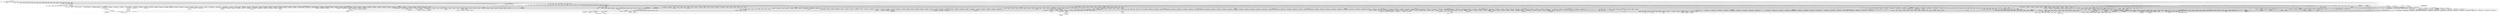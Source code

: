digraph {
graph [overlap=false]
subgraph cluster_Hailo_Tokenizer_Words {
	label="Hailo::Tokenizer::Words";
	"Hailo::Tokenizer::Words::BEGIN@14";
	"Hailo::Tokenizer::Words::BEGIN@10";
	"Hailo::Tokenizer::Words::BEGIN@13";
	"Hailo::Tokenizer::Words::CORE:substcont";
	"Hailo::Tokenizer::Words::make_output";
	"Hailo::Tokenizer::Words::BEGIN@9";
	"Hailo::Tokenizer::Words::BEGIN@188";
	"Hailo::Tokenizer::Words::CORE:qr";
	"Hailo::Tokenizer::Words::BEGIN@15";
	"Hailo::Tokenizer::Words::BEGIN@12";
	"Hailo::Tokenizer::Words::BEGIN@9.13";
	"Hailo::Tokenizer::Words::BEGIN@11";
	"Hailo::Tokenizer::Words::BEGIN@2";
	"Hailo::Tokenizer::Words::CORE:regcomp";
	"Hailo::Tokenizer::Words::BEGIN@5";
	"Hailo::Tokenizer::Words::meta";
	"Hailo::Tokenizer::Words::spacing";
	"Hailo::Tokenizer::Words::CORE:subst";
}
subgraph cluster_Mouse_Meta_Attribute {
	label="Mouse::Meta::Attribute";
	"Mouse::Meta::Attribute::is_weak_ref";
	"Mouse::Meta::Attribute::BEGIN@4";
	"Mouse::Meta::Attribute::init_arg";
	"Mouse::Meta::Attribute::accessor_metaclass";
	"Mouse::Meta::Attribute::_process_options";
	"Mouse::Meta::Attribute::interpolate_class";
	"Mouse::Meta::Attribute::BEGIN@2";
	"Mouse::Meta::Attribute::builder";
	"Mouse::Meta::Attribute::install_accessors";
	"Mouse::Meta::Attribute::trigger";
	"Mouse::Meta::Attribute::new";
	"Mouse::Meta::Attribute::name";
	"Mouse::Meta::Attribute::BEGIN@6";
	"Mouse::Meta::Attribute::default";
	"Mouse::Meta::Attribute::associate_method";
	"Mouse::Meta::Attribute::should_auto_deref";
	"Mouse::Meta::Attribute::has_default";
	"Mouse::Meta::Attribute::associated_class";
	"Mouse::Meta::Attribute::has_trigger";
	"Mouse::Meta::Attribute::should_coerce";
	"Mouse::Meta::Attribute::is_required";
	"Mouse::Meta::Attribute::has_type_constraint";
	"Mouse::Meta::Attribute::is_lazy";
	"Mouse::Meta::Attribute::type_constraint";
	"Mouse::Meta::Attribute::has_builder";
}
subgraph cluster_DBD_SQLite_st {
	label="DBD::SQLite::st";
	"DBD::SQLite::st::_prepare";
}
subgraph cluster_Internals {
	label="Internals";
	"Internals::SvREADONLY";
}
subgraph cluster_Sub_Exporter {
	label="Sub::Exporter";
	"Sub::Exporter::_expand_group";
	"Sub::Exporter::__ANON__[Sub/Exporter.pm:756]";
	"Sub::Exporter::__ANON__[Sub/Exporter.pm:544]";
	"Sub::Exporter::BEGIN@6";
	"Sub::Exporter::_collect_collections";
	"Sub::Exporter::default_generator";
	"Sub::Exporter::build_exporter";
	"Sub::Exporter::BEGIN@8";
	"Sub::Exporter::BEGIN@9";
	"Sub::Exporter::_do_import";
	"Sub::Exporter::__ANON__[Sub/Exporter.pm:937]";
	"Sub::Exporter::_expand_groups";
	"Sub::Exporter::default_installer";
	"Sub::Exporter::_assert_collector_names_ok";
	"Sub::Exporter::setup_exporter";
	"Sub::Exporter::CORE:match";
	"Sub::Exporter::_key_intersection";
	"Sub::Exporter::_rewrite_build_config";
	"Sub::Exporter::_mk_collection_builder";
	"Sub::Exporter::BEGIN@7";
	"Sub::Exporter::_group_name";
	"Sub::Exporter::_setup";
	"Sub::Exporter::BEGIN@636";
}
subgraph cluster_Config {
	label="Config";
	"Config::BEGIN@38";
	"Config::CORE:match";
	"Config::CORE:subst";
	"Config::TIEHASH";
	"Config::BEGIN@5";
	"Config::fetch_string";
	"Config::AUTOLOAD";
	"Config::import";
	"Config::CORE:regcomp";
	"Config::CORE:pack";
	"Config::launcher";
	"Config::BEGIN@9";
	"Config::CORE:substcont";
	"Config::CORE:unpack";
	"Config::FETCH";
}
subgraph cluster_DynaLoader {
	label="DynaLoader";
	"DynaLoader::CORE:ftfile";
	"DynaLoader::CORE:ftsize";
	"DynaLoader::dl_undef_symbols";
	"DynaLoader::BEGIN@25";
	"DynaLoader::dl_find_symbol";
	"DynaLoader::dl_load_file";
	"DynaLoader::CORE:subst";
	"DynaLoader::BEGIN@18";
	"DynaLoader::dl_load_flags";
	"DynaLoader::CORE:ftdir";
	"DynaLoader::dl_install_xsub";
	"DynaLoader::bootstrap";
}
subgraph cluster_Regexp_Common_URI_news {
	label="Regexp::Common::URI::news";
	"Regexp::Common::URI::news::BEGIN@11";
	"Regexp::Common::URI::news::BEGIN@8";
	"Regexp::Common::URI::news::BEGIN@3";
	"Regexp::Common::URI::news::BEGIN@9";
	"Regexp::Common::URI::news::BEGIN@5";
	"Regexp::Common::URI::news::BEGIN@4";
}
subgraph cluster_Mouse_Meta_Class {
	label="Mouse::Meta::Class";
	"Mouse::Meta::Class::strict_constructor";
	"Mouse::Meta::Class::_initialize_object";
	"Mouse::Meta::Class::constructor_class";
	"Mouse::Meta::Class::superclasses";
	"Mouse::Meta::Class::_install_modifier";
	"Mouse::Meta::Class::add_override_method_modifier";
	"Mouse::Meta::Class::add_attribute";
	"Mouse::Meta::Class::verify_superclass";
	"Mouse::Meta::Class::destructor_class";
	"Mouse::Meta::Class::add_before_method_modifier";
	"Mouse::Meta::Class::_calculate_all_attributes";
	"Mouse::Meta::Class::BEGIN@2";
	"Mouse::Meta::Class::make_immutable";
	"Mouse::Meta::Class::BEGIN@4";
	"Mouse::Meta::Class::CORE:sort";
	"Mouse::Meta::Class::roles";
	"Mouse::Meta::Class::BEGIN@26";
	"Mouse::Meta::Class::attribute_metaclass";
	"Mouse::Meta::Class::linearized_isa";
	"Mouse::Meta::Class::__ANON__[Mouse/Meta/Class.pm:379]";
	"Mouse::Meta::Class::is_immutable";
	"Mouse::Meta::Class::BEGIN@6";
	"Mouse::Meta::Class::is_anon_class";
	"Mouse::Meta::Class::add_after_method_modifier";
	"Mouse::Meta::Class::CORE:subst";
	"Mouse::Meta::Class::immutable_options";
	"Mouse::Meta::Class::does_role";
	"Mouse::Meta::Class::add_around_method_modifier";
	"Mouse::Meta::Class::_construct_meta";
}
subgraph cluster_List_MoreUtils {
	label="List::MoreUtils";
	"List::MoreUtils::BEGIN@4";
	"List::MoreUtils::BEGIN@3";
	"List::MoreUtils::uniq";
	"List::MoreUtils::BEGIN@8";
	"List::MoreUtils::bootstrap";
}
subgraph cluster_DBI {
	label="DBI";
	"DBI::__ANON__[DBI.pm:731]";
	"DBI::BEGIN@866";
	"DBI::BEGIN@163";
	"DBI::BEGIN@160";
	"DBI::BEGIN@534";
	"DBI::BEGIN@161";
	"DBI::BEGIN@159";
	"DBI::bootstrap";
	"DBI::BEGIN@803";
	"DBI::BEGIN@276";
	"DBI::setup_driver";
	"DBI::CORE:match";
	"DBI::BEGIN@837";
	"DBI::BEGIN@1034";
	"DBI::BEGIN@691";
	"DBI::_new_handle";
	"DBI::BEGIN@963";
	"DBI::_new_sth";
	"DBI::BEGIN@272";
	"DBI::END";
	"DBI::_install_method";
	"DBI::_new_dbh";
	"DBI::install_driver";
	"DBI::disconnect_all";
	"DBI::CORE:subst";
	"DBI::_new_drh";
	"DBI::connect";
}
subgraph cluster_base {
	label="base";
	"base::BEGIN@3";
	"base::BEGIN@4";
	"base::has_fields";
	"base::has_version";
	"base::has_attr";
	"base::import";
}
subgraph cluster_warnings {
	label="warnings";
	"warnings::bits";
	"warnings::_mkMask";
	"warnings::register_categories";
	"warnings::CORE:match";
	"warnings::import";
	"warnings::unimport";
	"warnings::_bits";
	"warnings::CORE:regcomp";
}
subgraph cluster_Hailo_Storage_Schema {
	label="Hailo::Storage::Schema";
	"Hailo::Storage::Schema::sth";
	"Hailo::Storage::Schema::BEGIN@5";
	"Hailo::Storage::Schema::BEGIN@2";
	"Hailo::Storage::Schema::BEGIN@10";
	"Hailo::Storage::Schema::BEGIN@9.8";
	"Hailo::Storage::Schema::CORE:sort";
	"Hailo::Storage::Schema::BEGIN@9";
}
subgraph cluster_Regexp_Common_URI_http {
	label="Regexp::Common::URI::http";
	"Regexp::Common::URI::http::BEGIN@3";
	"Regexp::Common::URI::http::BEGIN@10";
	"Regexp::Common::URI::http::BEGIN@5";
	"Regexp::Common::URI::http::BEGIN@4";
	"Regexp::Common::URI::http::BEGIN@7";
	"Regexp::Common::URI::http::BEGIN@8";
}
subgraph cluster_vars {
	label="vars";
	"vars::BEGIN@8";
	"vars::BEGIN@3";
	"vars::import";
	"vars::CORE:match";
	"vars::BEGIN@7";
}
subgraph cluster_Data_OptList {
	label="Data::OptList";
	"Data::OptList::BEGIN@214";
	"Data::OptList::mkopt_hash";
	"Data::OptList::mkopt";
	"Data::OptList::BEGIN@4";
	"Data::OptList::BEGIN@131";
	"Data::OptList::BEGIN@7";
	"Data::OptList::BEGIN@3";
	"Data::OptList::BEGIN@8";
	"Data::OptList::BEGIN@6";
	"Data::OptList::__is_a";
}
subgraph cluster_Sub_Identify {
	label="Sub::Identify";
	"Sub::Identify::BEGIN@3";
	"Sub::Identify::get_code_info";
	"Sub::Identify::sub_fullname";
	"Sub::Identify::BEGIN@6";
	"Sub::Identify::BEGIN@4";
}
subgraph cluster_Tie_Hash {
	label="Tie::Hash";
	"Tie::Hash::BEGIN@188";
	"Tie::Hash::BEGIN@189";
}
subgraph cluster_Regexp_Common_URI_pop {
	label="Regexp::Common::URI::pop";
	"Regexp::Common::URI::pop::BEGIN@6";
	"Regexp::Common::URI::pop::BEGIN@9";
	"Regexp::Common::URI::pop::BEGIN@4";
	"Regexp::Common::URI::pop::BEGIN@11";
	"Regexp::Common::URI::pop::BEGIN@3";
	"Regexp::Common::URI::pop::BEGIN@5";
	"Regexp::Common::URI::pop::BEGIN@8";
}
subgraph cluster_strict {
	label="strict";
	"strict::import";
	"strict::CORE:regcomp";
	"strict::unimport";
	"strict::bits";
	"strict::CORE:match";
}
subgraph cluster_DBD_SQLite_dr {
	label="DBD::SQLite::dr";
	"DBD::SQLite::dr::connect";
	"DBD::SQLite::dr::CORE:match";
	"DBD::SQLite::dr::BEGIN@165";
}
subgraph cluster_Regexp_Common_URI_prospero {
	label="Regexp::Common::URI::prospero";
	"Regexp::Common::URI::prospero::BEGIN@9";
	"Regexp::Common::URI::prospero::BEGIN@5";
	"Regexp::Common::URI::prospero::BEGIN@11";
	"Regexp::Common::URI::prospero::BEGIN@3";
	"Regexp::Common::URI::prospero::BEGIN@4";
	"Regexp::Common::URI::prospero::BEGIN@8";
}
subgraph cluster_DBI_common {
	label="DBI::common";
	"DBI::common::DESTROY";
	"DBI::common::STORE";
	"DBI::common::FETCH";
}
subgraph cluster_Variable_Magic {
	label="Variable::Magic";
	"Variable::Magic::BEGIN@5";
	"Variable::Magic::wizard";
	"Variable::Magic::BEGIN@3";
	"Variable::Magic::BEGIN@576";
	"Variable::Magic::BEGIN@6";
	"Variable::Magic::BEGIN@19";
	"Variable::Magic::_wizard";
	"Variable::Magic::BEGIN@202";
	"Variable::Magic::cast";
	"Variable::Magic::getdata";
}
subgraph cluster_Tie_RefHash {
	label="Tie::RefHash";
	"Tie::RefHash::BEGIN@94";
	"Tie::RefHash::STORE";
	"Tie::RefHash::BEGIN@96";
	"Tie::RefHash::TIEHASH";
	"Tie::RefHash::BEGIN@3";
	"Tie::RefHash::BEGIN@93";
	"Tie::RefHash::BEGIN@90";
	"Tie::RefHash::BEGIN@106";
	"Tie::RefHash::BEGIN@91";
	"Tie::RefHash::BEGIN@7";
	"Tie::RefHash::BEGIN@99";
}
subgraph cluster_Mouse_Util_TypeConstraints {
	label="Mouse::Util::TypeConstraints";
	"Mouse::Util::TypeConstraints::__ANON__[Mouse/Util/TypeConstraints.pm:217]";
	"Mouse::Util::TypeConstraints::find_or_create_isa_type_constraint";
	"Mouse::Util::TypeConstraints::BEGIN@2";
	"Mouse::Util::TypeConstraints::subtype";
	"Mouse::Util::TypeConstraints::CORE:match";
	"Mouse::Util::TypeConstraints::_parameterize_HashRef_for";
	"Mouse::Util::TypeConstraints::_parse_single_type";
	"Mouse::Util::TypeConstraints::BEGIN@8";
	"Mouse::Util::TypeConstraints::_parse_type";
	"Mouse::Util::TypeConstraints::BEGIN@5";
	"Mouse::Util::TypeConstraints::class_type";
	"Mouse::Util::TypeConstraints::_find_or_create_regular_type";
	"Mouse::Util::TypeConstraints::find_or_create_does_type_constraint";
	"Mouse::Util::TypeConstraints::role_type";
	"Mouse::Util::TypeConstraints::_parse_name";
	"Mouse::Util::TypeConstraints::find_type_constraint";
	"Mouse::Util::TypeConstraints::find_or_parse_type_constraint";
	"Mouse::Util::TypeConstraints::CORE:subst";
	"Mouse::Util::TypeConstraints::_find_or_create_parameterized_type";
	"Mouse::Util::TypeConstraints::_parse_param";
	"Mouse::Util::TypeConstraints::_define_type";
	"Mouse::Util::TypeConstraints::BEGIN@7";
	"Mouse::Util::TypeConstraints::BEGIN@4";
}
subgraph cluster_Regexp_Common_URI_fax {
	label="Regexp::Common::URI::fax";
	"Regexp::Common::URI::fax::BEGIN@4";
	"Regexp::Common::URI::fax::BEGIN@9";
	"Regexp::Common::URI::fax::BEGIN@5";
	"Regexp::Common::URI::fax::BEGIN@3";
	"Regexp::Common::URI::fax::BEGIN@8";
	"Regexp::Common::URI::fax::BEGIN@11";
}
subgraph cluster_XSLoader {
	label="XSLoader";
	"XSLoader::load";
}
subgraph cluster_Regexp_Common_URI_ftp {
	label="Regexp::Common::URI::ftp";
	"Regexp::Common::URI::ftp::BEGIN@4";
	"Regexp::Common::URI::ftp::BEGIN@8";
	"Regexp::Common::URI::ftp::BEGIN@5";
	"Regexp::Common::URI::ftp::BEGIN@11";
	"Regexp::Common::URI::ftp::BEGIN@3";
	"Regexp::Common::URI::ftp::BEGIN@9";
}
subgraph cluster_Regexp_Common_URI_gopher {
	label="Regexp::Common::URI::gopher";
	"Regexp::Common::URI::gopher::BEGIN@9";
	"Regexp::Common::URI::gopher::BEGIN@5";
	"Regexp::Common::URI::gopher::BEGIN@6";
	"Regexp::Common::URI::gopher::BEGIN@11";
	"Regexp::Common::URI::gopher::BEGIN@4";
	"Regexp::Common::URI::gopher::BEGIN@3";
	"Regexp::Common::URI::gopher::BEGIN@8";
}
subgraph cluster_DBD_SQLite_db {
	label="DBD::SQLite::db";
	"DBD::SQLite::db::do";
	"DBD::SQLite::db::_login";
	"DBD::SQLite::db::prepare";
}
subgraph cluster_DBD___st {
	label="DBD::_::st";
	"DBD::_::st::BEGIN@1816";
}
subgraph cluster_DBI_var {
	label="DBI::var";
	"DBI::var::TIESCALAR";
}
subgraph cluster_Mouse_Meta_Method_Constructor_XS {
	label="Mouse::Meta::Method::Constructor::XS";
	"Mouse::Meta::Method::Constructor::XS::_generate_constructor";
}
subgraph cluster_Hailo_Role_Arguments {
	label="Hailo::Role::Arguments";
	"Hailo::Role::Arguments::BEGIN@5";
	"Hailo::Role::Arguments::BEGIN@2";
	"Hailo::Role::Arguments::BEGIN@10";
	"Hailo::Role::Arguments::BEGIN@11";
	"Hailo::Role::Arguments::BEGIN@9";
	"Hailo::Role::Arguments::BEGIN@9.9";
}
subgraph cluster_Params_Util {
	label="Params::Util";
	"Params::Util::bootstrap";
	"Params::Util::_ARRAYLIKE";
	"Params::Util::BEGIN@65";
	"Params::Util::BEGIN@58";
	"Params::Util::_CODELIKE";
	"Params::Util::_SCALAR0";
	"Params::Util::_HASHLIKE";
	"Params::Util::BEGIN@59";
}
subgraph cluster_Mouse_Meta_Method_Destructor_XS {
	label="Mouse::Meta::Method::Destructor::XS";
	"Mouse::Meta::Method::Destructor::XS::_generate_destructor";
}
subgraph cluster_Exporter_Heavy {
	label="Exporter::Heavy";
	"Exporter::Heavy::BEGIN@197";
	"Exporter::Heavy::_push_tags";
	"Exporter::Heavy::BEGIN@4";
	"Exporter::Heavy::CORE:subst";
	"Exporter::Heavy::heavy_export_ok_tags";
	"Exporter::Heavy::CORE:match";
	"Exporter::Heavy::heavy_export";
	"Exporter::Heavy::BEGIN@3";
}
subgraph cluster_Regexp_Common_URI_file {
	label="Regexp::Common::URI::file";
	"Regexp::Common::URI::file::BEGIN@5";
	"Regexp::Common::URI::file::BEGIN@3";
	"Regexp::Common::URI::file::BEGIN@7";
	"Regexp::Common::URI::file::BEGIN@4";
	"Regexp::Common::URI::file::BEGIN@8";
	"Regexp::Common::URI::file::BEGIN@10";
}
subgraph cluster_version {
	label="version";
	"version::(bool";
	"version::(cmp";
}
subgraph cluster_Package_Stash {
	label="Package::Stash";
	"Package::Stash::BEGIN@10";
	"Package::Stash::BEGIN@18";
	"Package::Stash::get_package_symbol";
	"Package::Stash::_deconstruct_variable_name";
	"Package::Stash::BEGIN@9";
	"Package::Stash::BEGIN@107";
	"Package::Stash::name";
	"Package::Stash::list_all_package_symbols";
	"Package::Stash::BEGIN@115";
	"Package::Stash::has_package_symbol";
	"Package::Stash::remove_package_symbol";
	"Package::Stash::new";
	"Package::Stash::remove_package_glob";
	"Package::Stash::BEGIN@2";
	"Package::Stash::add_package_symbol";
	"Package::Stash::BEGIN@185";
	"Package::Stash::BEGIN@108";
	"Package::Stash::BEGIN@6";
	"Package::Stash::BEGIN@5";
	"Package::Stash::_valid_for_type";
	"Package::Stash::namespace";
}
subgraph cluster_DBI_dr {
	label="DBI::dr";
	"DBI::dr::disconnect_all";
	"DBI::dr::connect";
}
subgraph cluster_Regexp_Common_URI_tv {
	label="Regexp::Common::URI::tv";
	"Regexp::Common::URI::tv::BEGIN@7";
	"Regexp::Common::URI::tv::BEGIN@13";
	"Regexp::Common::URI::tv::BEGIN@10";
	"Regexp::Common::URI::tv::BEGIN@6";
	"Regexp::Common::URI::tv::BEGIN@11";
	"Regexp::Common::URI::tv::BEGIN@8";
}
subgraph cluster_constant {
	label="constant";
	"constant::import";
	"constant::BEGIN@4";
	"constant::BEGIN@3";
	"constant::BEGIN@114";
	"constant::BEGIN@25";
	"constant::BEGIN@29";
	"constant::BEGIN@52";
	"constant::CORE:regcomp";
	"constant::CORE:qr";
	"constant::BEGIN@2";
	"constant::BEGIN@6";
	"constant::CORE:match";
}
subgraph cluster_Regexp_Common_URI_telnet {
	label="Regexp::Common::URI::telnet";
	"Regexp::Common::URI::telnet::BEGIN@3";
	"Regexp::Common::URI::telnet::BEGIN@7";
	"Regexp::Common::URI::telnet::BEGIN@5";
	"Regexp::Common::URI::telnet::BEGIN@4";
	"Regexp::Common::URI::telnet::BEGIN@10";
	"Regexp::Common::URI::telnet::BEGIN@8";
}
subgraph cluster_Exporter {
	label="Exporter";
	"Exporter::import";
	"Exporter::as_heavy";
	"Exporter::export";
	"Exporter::CORE:subst";
	"Exporter::export_ok_tags";
	"Exporter::CORE:match";
}
subgraph cluster_Carp {
	label="Carp";
	"Carp::BEGIN@313";
	"Carp::BEGIN@314";
}
subgraph cluster_B_Hooks_EndOfScope {
	label="B::Hooks::EndOfScope";
	"B::Hooks::EndOfScope::BEGIN@2";
	"B::Hooks::EndOfScope::BEGIN@16";
	"B::Hooks::EndOfScope::BEGIN@8";
	"B::Hooks::EndOfScope::BEGIN@1";
	"B::Hooks::EndOfScope::BEGIN@14";
	"B::Hooks::EndOfScope::on_scope_end";
	"B::Hooks::EndOfScope::__ANON__[B/Hooks/EndOfScope.pm:26]";
	"B::Hooks::EndOfScope::BEGIN@13";
	"B::Hooks::EndOfScope::BEGIN@3";
	"B::Hooks::EndOfScope::__ANON__[B/Hooks/EndOfScope.pm:25]";
	"B::Hooks::EndOfScope::BEGIN@5";
}
subgraph cluster_utf8 {
	label="utf8";
	"utf8::AUTOLOAD";
	"utf8::CORE:match";
	"utf8::CORE:sort";
	"utf8::BEGIN@2";
	"utf8::BEGIN@383";
	"utf8::SWASHNEW";
	"utf8::BEGIN@3";
	"utf8::import";
	"utf8::BEGIN@325";
	"utf8::BEGIN@89";
	"utf8::CORE:subst";
}
subgraph cluster_DBD___common {
	label="DBD::_::common";
	"DBD::_::common::BEGIN@1347";
	"DBD::_::common::CORE:match";
	"DBD::_::common::trace_msg";
	"DBD::_::common::install_method";
}
subgraph cluster_Regexp_Common_URI_wais {
	label="Regexp::Common::URI::wais";
	"Regexp::Common::URI::wais::BEGIN@4";
	"Regexp::Common::URI::wais::BEGIN@11";
	"Regexp::Common::URI::wais::BEGIN@3";
	"Regexp::Common::URI::wais::BEGIN@5";
	"Regexp::Common::URI::wais::BEGIN@8";
	"Regexp::Common::URI::wais::BEGIN@9";
}
subgraph cluster_Mouse_Exporter {
	label="Mouse::Exporter";
	"Mouse::Exporter::BEGIN@10";
	"Mouse::Exporter::setup_import_methods";
	"Mouse::Exporter::BEGIN@231";
	"Mouse::Exporter::BEGIN@5";
	"Mouse::Exporter::CORE:subst";
	"Mouse::Exporter::BEGIN@2";
	"Mouse::Exporter::BEGIN@96";
	"Mouse::Exporter::do_import";
	"Mouse::Exporter::build_import_methods";
	"Mouse::Exporter::BEGIN@13";
	"Mouse::Exporter::import";
	"Mouse::Exporter::BEGIN@3";
	"Mouse::Exporter::_get_caller_package";
}
subgraph cluster_Regexp_Common_URI_RFC1035 {
	label="Regexp::Common::URI::RFC1035";
	"Regexp::Common::URI::RFC1035::BEGIN@6";
	"Regexp::Common::URI::RFC1035::BEGIN@3";
	"Regexp::Common::URI::RFC1035::BEGIN@8";
	"Regexp::Common::URI::RFC1035::BEGIN@24";
	"Regexp::Common::URI::RFC1035::BEGIN@5";
	"Regexp::Common::URI::RFC1035::BEGIN@13";
	"Regexp::Common::URI::RFC1035::BEGIN@11";
	"Regexp::Common::URI::RFC1035::BEGIN@18";
}
subgraph cluster_Regexp_Common_Entry {
	label="Regexp::Common::Entry";
	"Regexp::Common::Entry::BEGIN@257";
}
subgraph cluster_Hailo_Engine_Default {
	label="Hailo::Engine::Default";
	"Hailo::Engine::Default::reply";
	"Hailo::Engine::Default::BEGIN@5";
	"Hailo::Engine::Default::_find_rare_tokens";
	"Hailo::Engine::Default::_random_expr";
	"Hailo::Engine::Default::_token_info";
	"Hailo::Engine::Default::BEGIN@10";
	"Hailo::Engine::Default::BEGIN@2";
	"Hailo::Engine::Default::order";
	"Hailo::Engine::Default::_pos_token";
	"Hailo::Engine::Default::BEGIN@9.11";
	"Hailo::Engine::Default::BUILD";
	"Hailo::Engine::Default::BEGIN@9";
	"Hailo::Engine::Default::_construct_reply";
	"Hailo::Engine::Default::__ANON__[Hailo/Engine/Default.pm:24]";
	"Hailo::Engine::Default::_expr_id";
	"Hailo::Engine::Default::BEGIN@11";
	"Hailo::Engine::Default::storage";
	"Hailo::Engine::Default::meta";
	"Hailo::Engine::Default::BEGIN@12";
	"Hailo::Engine::Default::repeat_limit";
}
subgraph cluster_Sub_Install {
	label="Sub::Install";
	"Sub::Install::__ANON__[Sub/Install.pm:187]";
	"Sub::Install::BEGIN@148";
	"Sub::Install::_installer";
	"Sub::Install::BEGIN@3";
	"Sub::Install::BEGIN@184";
	"Sub::Install::BEGIN@6";
	"Sub::Install::__ANON__[Sub/Install.pm:175]";
	"Sub::Install::BEGIN@139";
	"Sub::Install::_CODELIKE";
	"Sub::Install::__ANON__[Sub/Install.pm:176]";
	"Sub::Install::exporter";
	"Sub::Install::__ANON__[Sub/Install.pm:132]";
	"Sub::Install::BEGIN@4";
	"Sub::Install::CORE:qr";
	"Sub::Install::_build_public_installer";
	"Sub::Install::BEGIN@287";
	"Sub::Install::_do_with_warn";
	"Sub::Install::BEGIN@190";
	"Sub::Install::BEGIN@7";
}
subgraph cluster_DBI_st {
	label="DBI::st";
	"DBI::st::fetchrow_array";
	"DBI::st::fetchall_arrayref";
	"DBI::st::rows";
	"DBI::st::fetchrow_arrayref";
	"DBI::st::execute";
}
subgraph cluster_Mouse_Meta_Module {
	label="Mouse::Meta::Module";
	"Mouse::Meta::Module::get_method_body";
	"Mouse::Meta::Module::namespace";
	"Mouse::Meta::Module::name";
	"Mouse::Meta::Module::create";
	"Mouse::Meta::Module::BEGIN@2";
	"Mouse::Meta::Module::has_method";
	"Mouse::Meta::Module::BEGIN@224";
	"Mouse::Meta::Module::_get_metaclass_by_name";
	"Mouse::Meta::Module::BEGIN@5";
	"Mouse::Meta::Module::_collect_methods";
	"Mouse::Meta::Module::get_method_list";
	"Mouse::Meta::Module::_get_method_body";
	"Mouse::Meta::Module::BEGIN@4";
	"Mouse::Meta::Module::has_attribute";
	"Mouse::Meta::Module::_class_of";
	"Mouse::Meta::Module::get_attribute_list";
	"Mouse::Meta::Module::get_attribute";
	"Mouse::Meta::Module::add_method";
	"Mouse::Meta::Module::initialize";
	"Mouse::Meta::Module::BEGIN@303";
}
subgraph cluster_AutoLoader {
	label="AutoLoader";
	"AutoLoader::BEGIN@138";
	"AutoLoader::BEGIN@4";
	"AutoLoader::BEGIN@30";
	"AutoLoader::BEGIN@3";
	"AutoLoader::BEGIN@186";
	"AutoLoader::BEGIN@13";
}
subgraph cluster_mro {
	label="mro";
	"mro::BEGIN@10";
	"mro::method_changed_in";
	"mro::BEGIN@11";
}
subgraph cluster_Hailo_Storage_SQLite {
	label="Hailo::Storage::SQLite";
	"Hailo::Storage::SQLite::brain";
	"Hailo::Storage::SQLite::__ANON__[Hailo/Storage/SQLite.pm:42]";
	"Hailo::Storage::SQLite::BEGIN@5";
	"Hailo::Storage::SQLite::CORE:ftis";
	"Hailo::Storage::SQLite::__ANON__[Hailo/Storage/SQLite.pm:24]";
	"Hailo::Storage::SQLite::BEGIN@2";
	"Hailo::Storage::SQLite::_set_pragmas";
	"Hailo::Storage::SQLite::BEGIN@12";
	"Hailo::Storage::SQLite::_backup_memory_to_disk";
	"Hailo::Storage::SQLite::order";
	"Hailo::Storage::SQLite::save";
	"Hailo::Storage::SQLite::_engage";
	"Hailo::Storage::SQLite::BEGIN@10";
	"Hailo::Storage::SQLite::__ANON__[Hailo/Storage/SQLite.pm:65]";
	"Hailo::Storage::SQLite::initialized";
	"Hailo::Storage::SQLite::tokenizer_class";
	"Hailo::Storage::SQLite::BEGIN@9";
	"Hailo::Storage::SQLite::_build_dbd";
	"Hailo::Storage::SQLite::BEGIN@11";
	"Hailo::Storage::SQLite::_build_dbi_options";
	"Hailo::Storage::SQLite::BEGIN@9.5";
	"Hailo::Storage::SQLite::arguments";
	"Hailo::Storage::SQLite::CORE:match";
	"Hailo::Storage::SQLite::__ANON__[Hailo/Storage/SQLite.pm:88]";
	"Hailo::Storage::SQLite::meta";
	"Hailo::Storage::SQLite::_build_dbd_options";
}
subgraph cluster_locale {
	label="locale";
	"locale::import";
}
subgraph cluster_Regexp_Common_URI_RFC1738 {
	label="Regexp::Common::URI::RFC1738";
	"Regexp::Common::URI::RFC1738::BEGIN@8";
	"Regexp::Common::URI::RFC1738::BEGIN@5";
	"Regexp::Common::URI::RFC1738::BEGIN@11";
	"Regexp::Common::URI::RFC1738::BEGIN@19";
	"Regexp::Common::URI::RFC1738::BEGIN@13";
	"Regexp::Common::URI::RFC1738::BEGIN@6";
	"Regexp::Common::URI::RFC1738::BEGIN@3";
	"Regexp::Common::URI::RFC1738::BEGIN@33";
}
subgraph cluster_feature {
	label="feature";
	"feature::import";
	"feature::CORE:substcont";
	"feature::CORE:subst";
}
subgraph cluster_List_Util {
	label="List::Util";
	"List::Util::shuffle";
	"List::Util::BEGIN@11";
	"List::Util::first";
	"List::Util::BEGIN@12";
	"List::Util::min";
}
subgraph cluster_integer {
	label="integer";
	"integer::import";
}
subgraph cluster_Regexp_Common_URI_RFC1808 {
	label="Regexp::Common::URI::RFC1808";
	"Regexp::Common::URI::RFC1808::BEGIN@19";
	"Regexp::Common::URI::RFC1808::BEGIN@16";
	"Regexp::Common::URI::RFC1808::BEGIN@40";
	"Regexp::Common::URI::RFC1808::BEGIN@8";
	"Regexp::Common::URI::RFC1808::BEGIN@21";
	"Regexp::Common::URI::RFC1808::BEGIN@14";
	"Regexp::Common::URI::RFC1808::BEGIN@27";
	"Regexp::Common::URI::RFC1808::BEGIN@13";
	"Regexp::Common::URI::RFC1808::BEGIN@3";
}
subgraph cluster_autodie {
	label="autodie";
	"autodie::BEGIN@6";
	"autodie::BEGIN@3";
	"autodie::BEGIN@4";
	"autodie::BEGIN@35";
	"autodie::import";
	"autodie::BEGIN@10";
	"autodie::BEGIN@2";
	"autodie::BEGIN@14";
}
subgraph cluster_Mouse_Meta_TypeConstraint {
	label="Mouse::Meta::TypeConstraint";
	"Mouse::Meta::TypeConstraint::parent";
	"Mouse::Meta::TypeConstraint::_compiled_type_constraint";
	"Mouse::Meta::TypeConstraint::compile_type_constraint";
	"Mouse::Meta::TypeConstraint::BEGIN@2";
	"Mouse::Meta::TypeConstraint::CORE:subst";
	"Mouse::Meta::TypeConstraint::_identity";
	"Mouse::Meta::TypeConstraint::name";
	"Mouse::Meta::TypeConstraint::is_a_type_of";
	"Mouse::Meta::TypeConstraint::parameterize";
	"Mouse::Meta::TypeConstraint::new";
}
subgraph cluster_Regexp_Common_URI_RFC2806 {
	label="Regexp::Common::URI::RFC2806";
	"Regexp::Common::URI::RFC2806::BEGIN@7";
	"Regexp::Common::URI::RFC2806::BEGIN@20";
	"Regexp::Common::URI::RFC2806::BEGIN@12";
	"Regexp::Common::URI::RFC2806::BEGIN@42";
	"Regexp::Common::URI::RFC2806::BEGIN@9";
	"Regexp::Common::URI::RFC2806::BEGIN@3";
	"Regexp::Common::URI::RFC2806::BEGIN@14";
	"Regexp::Common::URI::RFC2806::BEGIN@6";
	"Regexp::Common::URI::RFC2806::BEGIN@4";
}
subgraph cluster_overload {
	label="overload";
	"overload::OVERLOAD";
	"overload::BEGIN@145";
	"overload::import";
}
subgraph cluster_Sub_Name {
	label="Sub::Name";
	"Sub::Name::BEGIN@45";
	"Sub::Name::BEGIN@44";
	"Sub::Name::BEGIN@42";
	"Sub::Name::BEGIN@49";
	"Sub::Name::bootstrap";
	"Sub::Name::BEGIN@50";
}
subgraph cluster_Regexp_Common_URI {
	label="Regexp::Common::URI";
	"Regexp::Common::URI::register_uri";
	"Regexp::Common::URI::BEGIN@14";
	"Regexp::Common::URI::BEGIN@17";
	"Regexp::Common::URI::BEGIN@5";
	"Regexp::Common::URI::BEGIN@6";
	"Regexp::Common::URI::BEGIN@9";
	"Regexp::Common::URI::BEGIN@19";
	"Regexp::Common::URI::BEGIN@3";
	"Regexp::Common::URI::BEGIN@8";
	"Regexp::Common::URI::BEGIN@16";
}
subgraph cluster_Tie_RefHash_Nestable {
	label="Tie::RefHash::Nestable";
	"Tie::RefHash::Nestable::BEGIN@262";
}
subgraph cluster_main {
	label="main";
	"main::BEGIN@5.1";
	"main::CORE:binmode";
	"main::BEGIN@6";
	"main::BEGIN@4";
	"main::NULL";
	"main::BEGIN@3";
	"main::BEGIN@5";
	"main::RUNTIME";
}
subgraph cluster_Any_Moose {
	label="Any::Moose";
	"Any::Moose::_is_moose_loaded";
	"Any::Moose::import";
	"Any::Moose::moose_is_preferred";
	"Any::Moose::BEGIN@7";
	"Any::Moose::_install_module";
	"Any::Moose::mouse_is_preferred";
	"Any::Moose::BEGIN@2";
	"Any::Moose::BEGIN@69";
	"Any::Moose::any_moose";
	"Any::Moose::BEGIN@9";
	"Any::Moose::BEGIN@8";
	"Any::Moose::CORE:subst";
	"Any::Moose::_canonicalize_options";
	"Any::Moose::_canonicalize_fragment";
	"Any::Moose::CORE:match";
	"Any::Moose::_backer_of";
	"Any::Moose::BEGIN@191";
}
subgraph cluster_Text_Unidecode {
	label="Text::Unidecode";
	"Text::Unidecode::BEGIN@13";
	"Text::Unidecode::BEGIN@4";
	"Text::Unidecode::BEGIN@7";
	"Text::Unidecode::BEGIN@6";
	"Text::Unidecode::unidecode";
	"Text::Unidecode::BEGIN@5";
	"Text::Unidecode::CORE:subst";
}
subgraph cluster_Mouse_Meta_Role {
	label="Mouse::Meta::Role";
	"Mouse::Meta::Role::create_anon_role";
	"Mouse::Meta::Role::does_role";
	"Mouse::Meta::Role::BEGIN@4";
	"Mouse::Meta::Role::get_roles";
	"Mouse::Meta::Role::apply";
	"Mouse::Meta::Role::get_required_method_list";
	"Mouse::Meta::Role::add_required_methods";
	"Mouse::Meta::Role::combine";
	"Mouse::Meta::Role::_construct_meta";
	"Mouse::Meta::Role::add_attribute";
	"Mouse::Meta::Role::BEGIN@2";
}
subgraph cluster_DBI_db {
	label="DBI::db";
	"DBI::db::sqlite_backup_from_file";
	"DBI::db::connected";
	"DBI::db::sqlite_create_function";
	"DBI::db::sqlite_collation_needed";
	"DBI::db::do";
	"DBI::db::sqlite_register_fts3_perl_tokenizer";
	"DBI::db::prepare";
	"DBI::db::sqlite_backup_to_file";
}
subgraph cluster_Scalar_Util {
	label="Scalar::Util";
	"Scalar::Util::BEGIN@9";
	"Scalar::Util::refaddr";
	"Scalar::Util::reftype";
	"Scalar::Util::blessed";
	"Scalar::Util::BEGIN@10";
	"Scalar::Util::weaken";
}
subgraph cluster_Hailo {
	label="Hailo";
	"Hailo::BEGIN@13";
	"Hailo::__ANON__[Hailo.pm:117]";
	"Hailo::CORE:regcomp";
	"Hailo::tokenizer_class";
	"Hailo::BEGIN@2";
	"Hailo::engine_args";
	"Hailo::__ANON__[Hailo.pm:71]";
	"Hailo::BEGIN@15";
	"Hailo::BEGIN@184";
	"Hailo::brain";
	"Hailo::PLUGINS";
	"Hailo::reply";
	"Hailo::BEGIN@6";
	"Hailo::order";
	"Hailo::CORE:sort";
	"Hailo::BEGIN@6.3";
	"Hailo::BEGIN@44";
	"Hailo::storage_args";
	"Hailo::tokenizer_args";
	"Hailo::BEGIN@9.2";
	"Hailo::BEGIN@9";
	"Hailo::_storage";
	"Hailo::BEGIN@11";
	"Hailo::BEGIN@10";
	"Hailo::DEMOLISH";
	"Hailo::BEGIN@12";
	"Hailo::storage_class";
	"Hailo::meta";
	"Hailo::BEGIN@129";
	"Hailo::_new_class";
	"Hailo::_tokenizer";
	"Hailo::BEGIN@46";
	"Hailo::_engine";
	"Hailo::BEGIN@86";
	"Hailo::BEGIN@5";
	"Hailo::save";
	"Hailo::engine_class";
	"Hailo::BEGIN@14";
	"Hailo::BEGIN@17";
	"Hailo::CORE:match";
	"Hailo::__ANON__[Hailo.pm:176]";
	"Hailo::save_on_exit";
}
subgraph cluster_UNIVERSAL {
	label="UNIVERSAL";
	"UNIVERSAL::isa";
	"UNIVERSAL::VERSION";
	"UNIVERSAL::can";
}
subgraph cluster_DBD_SQLite {
	label="DBD::SQLite";
	"DBD::SQLite::BEGIN@9";
	"DBD::SQLite::BEGIN@34";
	"DBD::SQLite::BEGIN@3";
	"DBD::SQLite::BEGIN@4";
	"DBD::SQLite::bootstrap";
	"DBD::SQLite::BEGIN@10";
	"DBD::SQLite::BEGIN@6";
	"DBD::SQLite::BEGIN@12";
	"DBD::SQLite::BEGIN@30";
	"DBD::SQLite::driver";
	"DBD::SQLite::BEGIN@8";
	"DBD::SQLite::BEGIN@5";
}
subgraph cluster_Mouse_Meta_Role_Composite {
	label="Mouse::Meta::Role::Composite";
	"Mouse::Meta::Role::Composite::BEGIN@2";
	"Mouse::Meta::Role::Composite::get_method_body";
	"Mouse::Meta::Role::Composite::add_attribute";
	"Mouse::Meta::Role::Composite::BEGIN@3";
	"Mouse::Meta::Role::Composite::get_method_list";
	"Mouse::Meta::Role::Composite::add_method";
	"Mouse::Meta::Role::Composite::apply";
	"Mouse::Meta::Role::Composite::BEGIN@4";
	"Mouse::Meta::Role::Composite::has_method";
	"Mouse::Meta::Role::Composite::has_attribute";
	"Mouse::Meta::Role::Composite::new";
}
subgraph cluster_autodie_Scope_Guard {
	label="autodie::Scope::Guard";
	"autodie::Scope::Guard::new";
}
subgraph cluster_Regexp_Common_URI_RFC2396 {
	label="Regexp::Common::URI::RFC2396";
	"Regexp::Common::URI::RFC2396::BEGIN@3";
	"Regexp::Common::URI::RFC2396::BEGIN@19";
	"Regexp::Common::URI::RFC2396::BEGIN@11";
	"Regexp::Common::URI::RFC2396::BEGIN@8";
	"Regexp::Common::URI::RFC2396::BEGIN@5";
	"Regexp::Common::URI::RFC2396::BEGIN@32";
	"Regexp::Common::URI::RFC2396::BEGIN@6";
	"Regexp::Common::URI::RFC2396::BEGIN@13";
}
subgraph cluster_Hailo_Storage {
	label="Hailo::Storage";
	"Hailo::Storage::BEGIN@5";
	"Hailo::Storage::sth";
	"Hailo::Storage::BEGIN@10";
	"Hailo::Storage::dbd";
	"Hailo::Storage::BEGIN@12";
	"Hailo::Storage::_engage";
	"Hailo::Storage::dbd_options";
	"Hailo::Storage::BEGIN@9.6";
	"Hailo::Storage::BEGIN@13";
	"Hailo::Storage::meta";
	"Hailo::Storage::_build_dbd_options";
	"Hailo::Storage::initialized";
	"Hailo::Storage::_engage_initialized_check_and_set_tokenizer";
	"Hailo::Storage::dbh";
	"Hailo::Storage::_build_dbi_options";
	"Hailo::Storage::BEGIN@9";
	"Hailo::Storage::_boundary_token_id";
	"Hailo::Storage::_build_dbh";
	"Hailo::Storage::dbi_options";
	"Hailo::Storage::_build_sth";
	"Hailo::Storage::BEGIN@11";
	"Hailo::Storage::_engage_initialized_check_and_set_order";
	"Hailo::Storage::BEGIN@11.7";
	"Hailo::Storage::_engaged";
	"Hailo::Storage::BEGIN@2";
}
subgraph cluster_DBD___dr {
	label="DBD::_::dr";
	"DBD::_::dr::BEGIN@1449";
}
subgraph cluster_Mouse_Meta_Method_Accessor_XS {
	label="Mouse::Meta::Method::Accessor::XS";
	"Mouse::Meta::Method::Accessor::XS::_generate_reader";
	"Mouse::Meta::Method::Accessor::XS::_generate_accessor";
	"Mouse::Meta::Method::Accessor::XS::_generate_predicate";
	"Mouse::Meta::Method::Accessor::XS::_generate_clearer";
}
subgraph cluster_Hailo_Role_Engine {
	label="Hailo::Role::Engine";
	"Hailo::Role::Engine::BEGIN@2";
	"Hailo::Role::Engine::BEGIN@11";
	"Hailo::Role::Engine::BEGIN@9";
	"Hailo::Role::Engine::BEGIN@9.12";
	"Hailo::Role::Engine::BEGIN@5";
	"Hailo::Role::Engine::BEGIN@10";
}
subgraph cluster_DBI_DBI_tie {
	label="DBI::DBI_tie";
	"DBI::DBI_tie::TIEHASH";
}
subgraph cluster_Regexp_Common {
	label="Regexp::Common";
	"Regexp::Common::BEGIN@13";
	"Regexp::Common::BEGIN@163";
	"Regexp::Common::BEGIN@6";
	"Regexp::Common::BEGIN@128";
	"Regexp::Common::CORE:regcomp";
	"Regexp::Common::BEGIN@4";
	"Regexp::Common::BEGIN@19";
	"Regexp::Common::pattern";
	"Regexp::Common::CORE:subst";
	"Regexp::Common::BEGIN@3";
	"Regexp::Common::BEGIN@18";
	"Regexp::Common::BEGIN@69";
	"Regexp::Common::BEGIN@60";
	"Regexp::Common::import";
	"Regexp::Common::CORE:match";
	"Regexp::Common::CORE:qr";
	"Regexp::Common::get_cache";
	"Regexp::Common::BEGIN@117";
	"Regexp::Common::TIEHASH";
}
subgraph cluster_MouseX_StrictConstructor {
	label="MouseX::StrictConstructor";
	"MouseX::StrictConstructor::BEGIN@3";
	"MouseX::StrictConstructor::BEGIN@5";
	"MouseX::StrictConstructor::init_meta";
	"MouseX::StrictConstructor::BEGIN@4";
}
subgraph cluster_Mouse {
	label="Mouse";
	"Mouse::BEGIN@11";
	"Mouse::with";
	"Mouse::BEGIN@17";
	"Mouse::has";
	"Mouse::super";
	"Mouse::around";
	"Mouse::override";
	"Mouse::BEGIN@14";
	"Mouse::BEGIN@15";
	"Mouse::extends";
	"Mouse::BEGIN@2";
	"Mouse::BEGIN@16";
	"Mouse::BEGIN@18";
	"Mouse::BEGIN@4";
	"Mouse::init_meta";
	"Mouse::BEGIN@8";
	"Mouse::BEGIN@13";
	"Mouse::after";
	"Mouse::before";
	"Mouse::BEGIN@9";
}
subgraph cluster_Mouse_Meta_Role_Application_RoleSummation {
	label="Mouse::Meta::Role::Application::RoleSummation";
	"Mouse::Meta::Role::Application::RoleSummation::apply_methods";
}
subgraph cluster_Mouse_Object {
	label="Mouse::Object";
	"Mouse::Object::BUILDARGS";
	"Mouse::Object::new";
	"Mouse::Object::BEGIN@2";
	"Mouse::Object::DESTROY";
}
subgraph cluster_Tie_Hash_NamedCapture {
	label="Tie::Hash::NamedCapture";
	"Tie::Hash::NamedCapture::TIEHASH";
	"Tie::Hash::NamedCapture::flags";
}
subgraph cluster_Mouse_Util {
	label="Mouse::Util";
	"Mouse::Util::BEGIN@13";
	"Mouse::Util::BEGIN@80";
	"Mouse::Util::is_class_loaded";
	"Mouse::Util::is_valid_class_name";
	"Mouse::Util::__register_metaclass_storage";
	"Mouse::Util::_try_load_one_class";
	"Mouse::Util::meta";
	"Mouse::Util::is_a_metaclass";
	"Mouse::Util::get_code_info";
	"Mouse::Util::BEGIN@2";
	"Mouse::Util::END";
	"Mouse::Util::BEGIN@12";
	"Mouse::Util::BEGIN@20";
	"Mouse::Util::apply_all_roles";
	"Mouse::Util::install_subroutines";
	"Mouse::Util::BEGIN@81";
	"Mouse::Util::load_class";
	"Mouse::Util::get_code_package";
	"Mouse::Util::is_a_type_constraint";
	"Mouse::Util::is_a_metarole";
	"Mouse::Util::get_code_ref";
	"Mouse::Util::BEGIN@14";
	"Mouse::Util::does_role";
	"Mouse::Util::generate_can_predicate_for";
	"Mouse::Util::CORE:subst";
	"Mouse::Util::BEGIN@142";
	"Mouse::Util::BEGIN@128";
	"Mouse::Util::generate_isa_predicate_for";
}
subgraph cluster_Regexp_Common_URI_RFC2384 {
	label="Regexp::Common::URI::RFC2384";
	"Regexp::Common::URI::RFC2384::BEGIN@4";
	"Regexp::Common::URI::RFC2384::BEGIN@15";
	"Regexp::Common::URI::RFC2384::BEGIN@7";
	"Regexp::Common::URI::RFC2384::BEGIN@8";
	"Regexp::Common::URI::RFC2384::BEGIN@21";
	"Regexp::Common::URI::RFC2384::BEGIN@5";
	"Regexp::Common::URI::RFC2384::BEGIN@13";
	"Regexp::Common::URI::RFC2384::BEGIN@28";
	"Regexp::Common::URI::RFC2384::BEGIN@10";
}
subgraph cluster_DBD_SQLite__WriteOnceHash {
	label="DBD::SQLite::_WriteOnceHash";
	"DBD::SQLite::_WriteOnceHash::STORE";
	"DBD::SQLite::_WriteOnceHash::TIEHASH";
}
subgraph cluster_Fatal {
	label="Fatal";
	"Fatal::BEGIN@31";
	"Fatal::BEGIN@19";
	"Fatal::fill_protos";
	"Fatal::BEGIN@18";
	"Fatal::BEGIN@22";
	"Fatal::_write_invocation";
	"Fatal::BEGIN@21";
	"Fatal::BEGIN@17";
	"Fatal::BEGIN@7";
	"Fatal::BEGIN@40";
	"Fatal::_install_subs";
	"Fatal::BEGIN@20";
	"Fatal::BEGIN@1096";
	"Fatal::BEGIN@5";
	"Fatal::BEGIN@33";
	"Fatal::BEGIN@385";
	"Fatal::BEGIN@16";
	"Fatal::BEGIN@27";
	"Fatal::_one_invocation";
	"Fatal::BEGIN@25";
	"Fatal::BEGIN@10";
	"Fatal::BEGIN@6";
	"Fatal::CORE:subst";
	"Fatal::_make_fatal";
	"Fatal::BEGIN@3";
	"Fatal::BEGIN@14";
	"Fatal::CORE:match";
	"Fatal::BEGIN@8";
	"Fatal::BEGIN@23";
	"Fatal::BEGIN@29";
	"Fatal::import";
	"Fatal::BEGIN@35";
	"Fatal::BEGIN@364";
	"Fatal::BEGIN@13";
	"Fatal::BEGIN@369";
	"Fatal::BEGIN@12";
	"Fatal::BEGIN@4";
}
subgraph cluster_Regexp_Common_URI_tel {
	label="Regexp::Common::URI::tel";
	"Regexp::Common::URI::tel::BEGIN@4";
	"Regexp::Common::URI::tel::BEGIN@9";
	"Regexp::Common::URI::tel::BEGIN@3";
	"Regexp::Common::URI::tel::BEGIN@5";
	"Regexp::Common::URI::tel::BEGIN@11";
	"Regexp::Common::URI::tel::BEGIN@8";
}
subgraph cluster_Mouse_Meta_Role_Application {
	label="Mouse::Meta::Role::Application";
	"Mouse::Meta::Role::Application::check_required_methods";
	"Mouse::Meta::Role::Application::new";
	"Mouse::Meta::Role::Application::apply_modifiers";
	"Mouse::Meta::Role::Application::apply";
	"Mouse::Meta::Role::Application::BEGIN@2";
	"Mouse::Meta::Role::Application::apply_methods";
	"Mouse::Meta::Role::Application::_append_roles";
	"Mouse::Meta::Role::Application::apply_attributes";
}
subgraph cluster_Mouse_Role {
	label="Mouse::Role";
	"Mouse::Role::BEGIN@6";
	"Mouse::Role::requires";
	"Mouse::Role::BEGIN@7";
	"Mouse::Role::BEGIN@2";
	"Mouse::Role::init_meta";
	"Mouse::Role::BEGIN@9";
	"Mouse::Role::has";
}
subgraph cluster_Hailo_Role_Tokenizer {
	label="Hailo::Role::Tokenizer";
	"Hailo::Role::Tokenizer::BEGIN@2";
	"Hailo::Role::Tokenizer::BEGIN@11";
	"Hailo::Role::Tokenizer::BEGIN@9";
	"Hailo::Role::Tokenizer::BEGIN@5";
	"Hailo::Role::Tokenizer::__ANON__[Hailo/Role/Tokenizer.pm:21]";
	"Hailo::Role::Tokenizer::BEGIN@10";
	"Hailo::Role::Tokenizer::BEGIN@9.14";
	"Hailo::Role::Tokenizer::BUILD";
}
subgraph cluster_namespace_clean {
	label="namespace::clean";
	"namespace::clean::__ANON__[namespace/clean.pm:52]";
	"namespace::clean::BEGIN@11";
	"namespace::clean::BEGIN@14";
	"namespace::clean::get_functions";
	"namespace::clean::BEGIN@13";
	"namespace::clean::BEGIN@16";
	"namespace::clean::BEGIN@10";
	"namespace::clean::BEGIN@1";
	"namespace::clean::BEGIN@2";
	"namespace::clean::BEGIN@5";
	"namespace::clean::BEGIN@2.4";
	"namespace::clean::get_class_store";
	"namespace::clean::BEGIN@17";
	"namespace::clean::BEGIN@159";
	"namespace::clean::BEGIN@15";
	"namespace::clean::import";
	"namespace::clean::CORE:match";
	"namespace::clean::__ANON__[namespace/clean.pm:110]";
}
subgraph cluster_warnings_register {
	label="warnings::register";
	"warnings::register::import";
}
subgraph cluster_DBD___db {
	label="DBD::_::db";
	"DBD::_::db::BEGIN@1510";
}
subgraph cluster_DBD__mem_common {
	label="DBD::_mem::common";
	"DBD::_mem::common::DESTROY";
}
subgraph cluster_Hailo_Role_Storage {
	label="Hailo::Role::Storage";
	"Hailo::Role::Storage::BEGIN@11";
	"Hailo::Role::Storage::BEGIN@5";
	"Hailo::Role::Storage::BEGIN@9.10";
	"Hailo::Role::Storage::BEGIN@10";
	"Hailo::Role::Storage::BEGIN@2";
	"Hailo::Role::Storage::BEGIN@9";
}
"Any::Moose::_backer_of" -> "Any::Moose::_is_moose_loaded";
"Hailo::BEGIN@11" -> "Any::Moose::_is_moose_loaded";
"Mouse::BEGIN@16" -> "Mouse::Meta::Attribute::BEGIN@4";
"Mouse::Meta::Role::Application::new" -> "Mouse::Meta::Class::_initialize_object";
"Mouse::Meta::Role::_construct_meta" -> "Mouse::Meta::Class::_initialize_object";
"Regexp::Common::URI::pop::BEGIN@6" -> "Regexp::Common::URI::RFC2384::BEGIN@5";
"Mouse::Object::new" -> "Hailo::__ANON__[Hailo.pm:71]";
"Regexp::Common::import" -> "Regexp::Common::URI::news::BEGIN@11";
"Any::Moose::_install_module" -> "Mouse::Role::BEGIN@6";
"constant::import" -> "mro::method_changed_in";
"autodie::BEGIN@6" -> "Fatal::BEGIN@21";
"Mouse::Meta::Method::Accessor::XS::_generate_reader" -> "Mouse::Meta::Attribute::name";
"Mouse::Meta::Method::Accessor::XS::_generate_predicate" -> "Mouse::Meta::Attribute::name";
"Mouse::Meta::Method::Accessor::XS::_generate_accessor" -> "Mouse::Meta::Attribute::name";
"Mouse::Meta::Method::Accessor::XS::_generate_clearer" -> "Mouse::Meta::Attribute::name";
"Mouse::Meta::Class::_calculate_all_attributes" -> "Mouse::Meta::Attribute::name";
"Mouse::BEGIN@17" -> "Mouse::Object::BEGIN@2";
"Mouse::Meta::Method::Accessor::XS::_generate_reader" -> "Mouse::Meta::Attribute::has_default";
"Mouse::Meta::Method::Accessor::XS::_generate_accessor" -> "Mouse::Meta::Attribute::has_default";
"Mouse::BEGIN@4" -> "Mouse::Meta::Module::BEGIN@5";
"Mouse::super" -> "Hailo::Storage::initialized";
"Hailo::Role::Storage::BEGIN@9" -> "Hailo::Role::Storage::BEGIN@9.10";
"utf8::SWASHNEW" -> "utf8::CORE:sort";
"Sub::Exporter::_do_import" -> "Sub::Exporter::default_installer";
"namespace::clean::__ANON__[namespace/clean.pm:52]" -> "Package::Stash::new";
"namespace::clean::import" -> "Package::Stash::new";
"namespace::clean::get_class_store" -> "Package::Stash::new";
"namespace::clean::get_functions" -> "Package::Stash::new";
"Mouse::Object::new" -> "Mouse::Meta::Class::is_immutable";
"Mouse::Meta::Class::_initialize_object" -> "Mouse::Meta::Class::is_immutable";
"Exporter::import" -> "Exporter::CORE:match";
"namespace::clean::__ANON__[namespace/clean.pm:52]" -> "Sub::Identify::sub_fullname";
"Hailo::BEGIN@11" -> "Mouse::BEGIN@18";
"Regexp::Common::URI::file::BEGIN@5" -> "Exporter::import";
"Regexp::Common::URI::tv::BEGIN@7" -> "Exporter::import";
"Hailo::BEGIN@13" -> "Exporter::import";
"Regexp::Common::URI::tel::BEGIN@4" -> "Exporter::import";
"Regexp::Common::URI::gopher::BEGIN@6" -> "Exporter::import";
"namespace::clean::BEGIN@14" -> "Exporter::import";
"Regexp::Common::URI::prospero::BEGIN@4" -> "Exporter::import";
"Package::Stash::BEGIN@9" -> "Exporter::import";
"Regexp::Common::URI::RFC2384::BEGIN@5" -> "Exporter::import";
"Mouse::Role::BEGIN@6" -> "Exporter::import";
"Hailo::Storage::BEGIN@12" -> "Exporter::import";
"Tie::RefHash::BEGIN@106" -> "Exporter::import";
"Regexp::Common::URI::ftp::BEGIN@5" -> "Exporter::import";
"Regexp::Common::URI::telnet::BEGIN@4" -> "Exporter::import";
"Regexp::Common::URI::tel::BEGIN@5" -> "Exporter::import";
"Regexp::Common::URI::RFC2806::BEGIN@4" -> "Exporter::import";
"Tie::RefHash::BEGIN@94" -> "Exporter::import";
"Regexp::Common::URI::ftp::BEGIN@4" -> "Exporter::import";
"Regexp::Common::URI::gopher::BEGIN@5" -> "Exporter::import";
"Regexp::Common::URI::news::BEGIN@4" -> "Exporter::import";
"Regexp::Common::URI::pop::BEGIN@6" -> "Exporter::import";
"Regexp::Common::URI::gopher::BEGIN@4" -> "Exporter::import";
"Hailo::Engine::Default::BEGIN@11" -> "Exporter::import";
"Regexp::Common::URI::tv::BEGIN@8" -> "Exporter::import";
"Package::Stash::BEGIN@10" -> "Exporter::import";
"Regexp::Common::URI::fax::BEGIN@4" -> "Exporter::import";
"Regexp::Common::URI::prospero::BEGIN@5" -> "Exporter::import";
"Hailo::Tokenizer::Words::BEGIN@14" -> "Exporter::import";
"Regexp::Common::URI::pop::BEGIN@4" -> "Exporter::import";
"Regexp::Common::URI::fax::BEGIN@5" -> "Exporter::import";
"Tie::Hash::BEGIN@188" -> "Exporter::import";
"Sub::Install::BEGIN@6" -> "Exporter::import";
"Regexp::Common::URI::telnet::BEGIN@5" -> "Exporter::import";
"Regexp::Common::URI::http::BEGIN@4" -> "Exporter::import";
"Regexp::Common::URI::pop::BEGIN@5" -> "Exporter::import";
"Regexp::Common::URI::wais::BEGIN@4" -> "Exporter::import";
"Mouse::Role::BEGIN@7" -> "Exporter::import";
"Regexp::Common::URI::news::BEGIN@5" -> "Exporter::import";
"B::Hooks::EndOfScope::BEGIN@14" -> "Exporter::import";
"Regexp::Common::URI::wais::BEGIN@5" -> "Exporter::import";
"Regexp::Common::URI::http::BEGIN@5" -> "Exporter::import";
"namespace::clean::BEGIN@15" -> "Exporter::import";
"Mouse::BEGIN@8" -> "Exporter::import";
"Regexp::Common::URI::RFC2806::BEGIN@3" -> "Exporter::import";
"Hailo::BEGIN@14" -> "Exporter::import";
"Fatal::BEGIN@4" -> "Exporter::import";
"Regexp::Common::URI::file::BEGIN@4" -> "Exporter::import";
"Hailo::Engine::Default::BEGIN@12" -> "Exporter::import";
"Mouse::BEGIN@9" -> "Exporter::import";
"Sub::Identify::BEGIN@4" -> "Exporter::import";
"Mouse::Util::BEGIN@128" -> "mro::BEGIN@10";
"Regexp::Common::URI::RFC2806::BEGIN@3" -> "Regexp::Common::URI::RFC1035::BEGIN@5";
"namespace::clean::BEGIN@16" -> "Package::Stash::BEGIN@5";
"Hailo::_new_class" -> "Hailo::Tokenizer::Words::BEGIN@5";
"Regexp::Common::import" -> "Regexp::Common::URI::http::BEGIN@7";
"Regexp::Common::import" -> "Regexp::Common::URI::tv::BEGIN@11";
"Mouse::BEGIN@18" -> "Mouse::Util::TypeConstraints::BEGIN@4";
"Mouse::Meta::Method::Accessor::XS::_generate_reader" -> "Mouse::Meta::Attribute::is_weak_ref";
"Mouse::Meta::Method::Accessor::XS::_generate_accessor" -> "Mouse::Meta::Attribute::is_weak_ref";
"main::BEGIN@6" -> "Hailo::BEGIN@10";
"Regexp::Common::import" -> "Regexp::Common::URI::prospero::BEGIN@5";
"Mouse::Meta::Attribute::new" -> "Mouse::Meta::Attribute::_process_options";
"B::Hooks::EndOfScope::BEGIN@16" -> "Sub::Exporter::__ANON__[Sub/Exporter.pm:756]";
"namespace::clean::BEGIN@17" -> "Sub::Exporter::__ANON__[Sub/Exporter.pm:756]";
"DBI::install_driver" -> "DBD::SQLite::BEGIN@12";
"Exporter::import" -> "Exporter::CORE:subst";
"Exporter::as_heavy" -> "Exporter::CORE:subst";
"autodie::BEGIN@6" -> "Fatal::BEGIN@14";
"Mouse::Util::apply_all_roles" -> "Mouse::Meta::Role::combine";
"Hailo::Storage::BEGIN@12" -> "DBI::var::TIESCALAR";
"Mouse::Meta::Class::_calculate_all_attributes" -> "Mouse::Meta::Class::CORE:sort";
"Exporter::Heavy::heavy_export_ok_tags" -> "Exporter::Heavy::_push_tags";
"namespace::clean::BEGIN@17" -> "Variable::Magic::wizard";
"Tie::RefHash::BEGIN@96" -> "List::Util::BEGIN@11";
"Sub::Identify::sub_fullname" -> "Sub::Identify::get_code_info";
"Config::FETCH" -> "Config::fetch_string";
"Sub::Install::BEGIN@287" -> "Sub::Install::exporter";
"Data::OptList::BEGIN@214" -> "Sub::Install::exporter";
"Mouse::Util::TypeConstraints::_parse_name" -> "Mouse::Util::TypeConstraints::_find_or_create_regular_type";
"Sub::Exporter::_rewrite_build_config" -> "Sub::Exporter::_assert_collector_names_ok";
"Mouse::Util::TypeConstraints::__ANON__[Mouse/Util/TypeConstraints.pm:217]" -> "Mouse::Util::does_role";
"DBD::SQLite::dr::connect" -> "DBI::_new_dbh";
"Regexp::Common::import" -> "Regexp::Common::URI::BEGIN@19";
"DBI::install_driver" -> "DBD::SQLite::BEGIN@8";
"Regexp::Common::URI::pop::BEGIN@6" -> "Regexp::Common::URI::RFC2384::BEGIN@28";
"Regexp::Common::import" -> "Regexp::Common::URI::prospero::BEGIN@8";
"Regexp::Common::import" -> "Regexp::Common::URI::file::BEGIN@5";
"Mouse::Object::new" -> "Mouse::Meta::Class::strict_constructor";
"Mouse::Meta::Class::_initialize_object" -> "Mouse::Meta::Class::strict_constructor";
"MouseX::StrictConstructor::init_meta" -> "Mouse::Meta::Class::strict_constructor";
"Tie::RefHash::BEGIN@99" -> "Config::TIEHASH";
"Mouse::Meta::Class::add_before_method_modifier" -> "Mouse::Meta::Class::_install_modifier";
"Mouse::Meta::Class::add_after_method_modifier" -> "Mouse::Meta::Class::_install_modifier";
"Mouse::Meta::Class::add_around_method_modifier" -> "Mouse::Meta::Class::_install_modifier";
"DBI::BEGIN@163" -> "Exporter::export_ok_tags";
"Regexp::Common::import" -> "Regexp::Common::URI::telnet::BEGIN@4";
"Hailo::Storage::BEGIN@12" -> "DBI::BEGIN@1034";
"namespace::clean::get_functions" -> "Package::Stash::list_all_package_symbols";
"main::BEGIN@6" -> "Hailo::BEGIN@184";
"Mouse::Util::TypeConstraints::__ANON__[Mouse/Util/TypeConstraints.pm:217]" -> "Scalar::Util::blessed";
"Mouse::Util::apply_all_roles" -> "Scalar::Util::blessed";
"Hailo::DEMOLISH" -> "Scalar::Util::blessed";
"Mouse::Meta::Class::add_attribute" -> "Scalar::Util::blessed";
"Fatal::BEGIN@7" -> "Tie::RefHash::BEGIN@7";
"Mouse::around" -> "Mouse::Meta::Module::_collect_methods";
"Mouse::before" -> "Mouse::Meta::Module::_collect_methods";
"Mouse::after" -> "Mouse::Meta::Module::_collect_methods";
"Mouse::Meta::Attribute::install_accessors" -> "Mouse::Meta::Attribute::associated_class";
"B::Hooks::EndOfScope::BEGIN@14" -> "Variable::Magic::BEGIN@3";
"Mouse::Util::_try_load_one_class" -> "Hailo::Role::Storage::BEGIN@9";
"Any::Moose::import" -> "Any::Moose::_canonicalize_options";
"Sub::Exporter::_assert_collector_names_ok" -> "Sub::Exporter::CORE:match";
"Regexp::Common::import" -> "Regexp::Common::URI::pop::BEGIN@9";
"Mouse::Meta::Role::Application::new" -> "Mouse::Object::BUILDARGS";
"Mouse::Meta::Attribute::new" -> "Mouse::Object::BUILDARGS";
"Mouse::Meta::Role::Composite::new" -> "Mouse::Object::BUILDARGS";
"namespace::clean::BEGIN@17" -> "B::Hooks::EndOfScope::BEGIN@13";
"Regexp::Common::URI::pop::BEGIN@6" -> "Regexp::Common::URI::RFC2384::BEGIN@13";
"Data::OptList::BEGIN@8" -> "Sub::Install::BEGIN@190";
"namespace::clean::BEGIN@14" -> "Sub::Name::BEGIN@44";
"namespace::clean::__ANON__[namespace/clean.pm:52]" -> "Package::Stash::namespace";
"Package::Stash::list_all_package_symbols" -> "Package::Stash::namespace";
"Package::Stash::get_package_symbol" -> "Package::Stash::namespace";
"Package::Stash::has_package_symbol" -> "Package::Stash::namespace";
"Hailo::reply" -> "Hailo::Storage::_engaged";
"Hailo::Storage::_engage" -> "Hailo::Storage::_engaged";
"Hailo::Storage::SQLite::save" -> "Hailo::Storage::_engaged";
"Fatal::_make_fatal" -> "Tie::RefHash::STORE";
"Tie::RefHash::BEGIN@99" -> "Config::BEGIN@38";
"Regexp::Common::import" -> "Regexp::Common::URI::gopher::BEGIN@9";
"Tie::RefHash::BEGIN@96" -> "Scalar::Util::BEGIN@9";
"namespace::clean::BEGIN@16" -> "Package::Stash::BEGIN@18";
"Fatal::BEGIN@10" -> "constant::BEGIN@25";
"Hailo::_new_class" -> "Hailo::Storage::SQLite::BEGIN@12";
"Regexp::Common::URI::file::BEGIN@5" -> "Regexp::Common::URI::RFC1738::BEGIN@11";
"Hailo::Storage::SQLite::_engage" -> "Hailo::Storage::_engage";
"Mouse::Util::_try_load_one_class" -> "Hailo::Role::Tokenizer::BEGIN@10";
"Regexp::Common::import" -> "Regexp::Common::URI::file::BEGIN@8";
"Mouse::BEGIN@4" -> "Mouse::Meta::Module::BEGIN@224";
"Hailo::_new_class" -> "Hailo::Tokenizer::Words::CORE:qr";
"Hailo::BEGIN@11" -> "Mouse::BEGIN@15";
"Hailo::Storage::BEGIN@12" -> "DBD::_::db::BEGIN@1510";
"Hailo::_new_class" -> "Hailo::Storage::SQLite::BEGIN@9";
"autodie::BEGIN@6" -> "Fatal::BEGIN@29";
"Mouse::Meta::Attribute::_process_options" -> "Mouse::Util::TypeConstraints::find_or_create_does_type_constraint";
"Any::Moose::_install_module" -> "MouseX::StrictConstructor::BEGIN@3";
"Regexp::Common::URI::file::BEGIN@5" -> "Regexp::Common::URI::RFC1738::BEGIN@3";
"Regexp::Common::import" -> "Regexp::Common::URI::wais::BEGIN@5";
"Mouse::Util::_try_load_one_class" -> "Hailo::Role::Storage::BEGIN@2";
"utf8::AUTOLOAD" -> "utf8::BEGIN@3";
"Mouse::Meta::Module::create" -> "Mouse::Meta::Role::Composite::add_method";
"Mouse::Meta::Role::Application::apply_methods" -> "Mouse::Meta::Role::Composite::add_method";
"Sub::Exporter::build_exporter" -> "Sub::Exporter::_rewrite_build_config";
"utf8::AUTOLOAD" -> "utf8::BEGIN@89";
"Mouse::Meta::Role::Application::check_required_methods" -> "Mouse::Meta::Role::add_required_methods";
"Mouse::Role::requires" -> "Mouse::Meta::Role::add_required_methods";
"Any::Moose::any_moose" -> "Any::Moose::_backer_of";
"main::RUNTIME" -> "main::BEGIN@4";
"Regexp::Common::import" -> "Regexp::Common::URI::gopher::BEGIN@3";
"Package::Stash::add_package_symbol" -> "Package::Stash::_valid_for_type";
"B::Hooks::EndOfScope::on_scope_end" -> "Variable::Magic::cast";
"constant::BEGIN@4" -> "warnings::register::import";
"overload::BEGIN@145" -> "warnings::register::import";
"Tie::Hash::BEGIN@189" -> "warnings::register::import";
"vars::BEGIN@7" -> "warnings::register::import";
"namespace::clean::BEGIN@14" -> "Sub::Name::BEGIN@50";
"Mouse::Util::_try_load_one_class" -> "Hailo::Storage::BEGIN@5";
"Mouse::Meta::TypeConstraint::is_a_type_of" -> "Mouse::Meta::TypeConstraint::CORE:subst";
"DBI::__ANON__[DBI.pm:731]" -> "DBI::db::connected";
"Hailo::Storage::_build_dbi_options" -> "Hailo::Storage::dbd_options";
"Mouse::Util::_try_load_one_class" -> "Hailo::Role::Arguments::BEGIN@11";
"Mouse::Meta::Class::make_immutable" -> "Mouse::Meta::Method::Constructor::XS::_generate_constructor";
"Mouse::Util::BEGIN@128" -> "mro::BEGIN@11";
"Hailo::BEGIN@11" -> "Mouse::BEGIN@14";
"Mouse::Meta::Role::Application::apply_methods" -> "Mouse::Meta::Module::get_method_list";
"Mouse::BEGIN@4" -> "Mouse::Util::BEGIN@20";
"overload::import" -> "overload::OVERLOAD";
"autodie::BEGIN@6" -> "Tie::RefHash::TIEHASH";
"Fatal::BEGIN@10" -> "constant::BEGIN@4";
"Mouse::Meta::Role::Application::apply_attributes" -> "Mouse::Meta::Role::Composite::add_attribute";
"Mouse::Meta::Role::does_role" -> "Mouse::Meta::Role::does_role";
"Mouse::Meta::Class::does_role" -> "Mouse::Meta::Role::does_role";
"Mouse::Meta::Role::Application::_append_roles" -> "Mouse::Meta::Role::does_role";
"Hailo::Storage::SQLite::_build_dbi_options" -> "Mouse::Meta::Class::__ANON__[Mouse/Meta/Class.pm:379]";
"Hailo::_new_class" -> "Hailo::Storage::SQLite::BEGIN@11";
"Regexp::Common::import" -> "Regexp::Common::URI::gopher::BEGIN@8";
"autodie::BEGIN@6" -> "Fatal::BEGIN@5";
"Mouse::Util::TypeConstraints::find_type_constraint" -> "Mouse::Util::is_a_type_constraint";
"Mouse::Util::TypeConstraints::find_or_parse_type_constraint" -> "Mouse::Util::is_a_type_constraint";
"Mouse::Meta::Method::Accessor::XS::_generate_reader" -> "Mouse::Meta::Attribute::is_lazy";
"Mouse::Meta::Method::Accessor::XS::_generate_accessor" -> "Mouse::Meta::Attribute::is_lazy";
"Mouse::BEGIN@4" -> "Mouse::Util::generate_can_predicate_for";
"Regexp::Common::URI::fax::BEGIN@5" -> "Regexp::Common::URI::RFC2806::BEGIN@9";
"Hailo::Tokenizer::Words::make_output" -> "Hailo::Tokenizer::Words::CORE:regcomp";
"Hailo::_new_class" -> "Hailo::Tokenizer::Words::CORE:regcomp";
"DBI::connect" -> "DBI::install_driver";
"Hailo::BEGIN@11" -> "Mouse::BEGIN@13";
"Mouse::Meta::Role::Application::check_required_methods" -> "UNIVERSAL::can";
"Sub::Exporter::default_generator" -> "UNIVERSAL::can";
"Mouse::Exporter::build_import_methods" -> "UNIVERSAL::can";
"Mouse::Meta::Class::_install_modifier" -> "UNIVERSAL::can";
"Mouse::Meta::Class::add_override_method_modifier" -> "UNIVERSAL::can";
"Mouse::Meta::Class::verify_superclass" -> "UNIVERSAL::can";
"Hailo::Storage::dbd_options" -> "Hailo::Storage::SQLite::_build_dbd_options";
"main::BEGIN@6" -> "Hailo::BEGIN@11";
"DBI::install_driver" -> "DBD::SQLite::BEGIN@9";
"Mouse::Meta::Role::Composite::BEGIN@4" -> "Mouse::Meta::Role::Application::BEGIN@2";
"Mouse::Object::DESTROY" -> "Hailo::DEMOLISH";
"Regexp::Common::BEGIN@13" -> "strict::unimport";
"AutoLoader::BEGIN@138" -> "strict::unimport";
"DBI::BEGIN@866" -> "strict::unimport";
"AutoLoader::BEGIN@186" -> "strict::unimport";
"constant::BEGIN@29" -> "strict::unimport";
"Sub::Install::BEGIN@184" -> "strict::unimport";
"utf8::BEGIN@325" -> "strict::unimport";
"DBI::BEGIN@803" -> "strict::unimport";
"DBI::BEGIN@837" -> "strict::unimport";
"DBI::BEGIN@1034" -> "strict::unimport";
"DBI::BEGIN@691" -> "strict::unimport";
"DBI::BEGIN@963" -> "strict::unimport";
"Any::Moose::BEGIN@69" -> "strict::unimport";
"Regexp::Common::BEGIN@69" -> "strict::unimport";
"Mouse::Exporter::BEGIN@231" -> "strict::unimport";
"Fatal::BEGIN@1096" -> "strict::unimport";
"constant::BEGIN@52" -> "strict::unimport";
"Fatal::BEGIN@385" -> "strict::unimport";
"Regexp::Common::BEGIN@117" -> "strict::unimport";
"Package::Stash::BEGIN@185" -> "strict::unimport";
"Mouse::Util::BEGIN@142" -> "strict::unimport";
"Carp::BEGIN@313" -> "strict::unimport";
"Mouse::Meta::Module::BEGIN@303" -> "strict::unimport";
"Config::BEGIN@38" -> "strict::unimport";
"Package::Stash::BEGIN@18" -> "strict::unimport";
"DBI::BEGIN@534" -> "strict::unimport";
"Regexp::Common::URI::RFC1808::BEGIN@8" -> "strict::unimport";
"Regexp::Common::BEGIN@128" -> "strict::unimport";
"Package::Stash::BEGIN@107" -> "strict::unimport";
"Hailo::BEGIN@129" -> "strict::unimport";
"Mouse::Meta::Module::BEGIN@224" -> "strict::unimport";
"Package::Stash::BEGIN@115" -> "strict::unimport";
"Mouse::Util::BEGIN@12" -> "strict::unimport";
"Regexp::Common::BEGIN@60" -> "strict::unimport";
"DBI::BEGIN@272" -> "strict::unimport";
"Mouse::Meta::Class::BEGIN@26" -> "strict::unimport";
"constant::BEGIN@114" -> "strict::unimport";
"Fatal::BEGIN@364" -> "strict::unimport";
"Mouse::Exporter::BEGIN@96" -> "strict::unimport";
"Exporter::Heavy::BEGIN@4" -> "strict::unimport";
"utf8::BEGIN@89" -> "strict::unimport";
"Fatal::BEGIN@369" -> "strict::unimport";
"Any::Moose::BEGIN@191" -> "strict::unimport";
"AutoLoader::BEGIN@30" -> "strict::unimport";
"Hailo::_new_class" -> "Mouse::with";
"Hailo::_new_class" -> "Hailo::Storage::SQLite::BEGIN@2";
"main::BEGIN@4" -> "warnings::CORE:match";
"Fatal::BEGIN@4" -> "Carp::BEGIN@314";
"Variable::Magic::BEGIN@576" -> "base::import";
"Sub::Name::BEGIN@49" -> "base::import";
"Sub::Name::BEGIN@50" -> "base::import";
"DBD::SQLite::db::prepare" -> "DBD::SQLite::st::_prepare";
"Fatal::import" -> "Fatal::_make_fatal";
"Hailo::Engine::Default::_construct_reply" -> "List::MoreUtils::uniq";
"Hailo::_new_class" -> "Mouse::override";
"main::BEGIN@3" -> "strict::CORE:regcomp";
"Sub::Install::__ANON__[Sub/Install.pm:132]" -> "Sub::Install::_CODELIKE";
"Regexp::Common::import" -> "Regexp::Common::URI::BEGIN@8";
"Hailo::Engine::Default::_construct_reply" -> "Hailo::Engine::Default::order";
"Hailo::Engine::Default::__ANON__[Hailo/Engine/Default.pm:24]" -> "Hailo::Engine::Default::order";
"Regexp::Common::import" -> "Regexp::Common::URI::http::BEGIN@4";
"Sub::Exporter::BEGIN@7" -> "Data::OptList::BEGIN@6";
"Regexp::Common::BEGIN@163" -> "overload::import";
"Regexp::Common::Entry::BEGIN@257" -> "overload::import";
"Hailo::Tokenizer::Words::BEGIN@13" -> "Regexp::Common::BEGIN@18";
"Mouse::BEGIN@18" -> "Mouse::Util::TypeConstraints::BEGIN@5";
"Mouse::BEGIN@4" -> "Mouse::Meta::Module::BEGIN@4";
"Hailo::Role::Engine::BEGIN@9" -> "Hailo::Role::Engine::BEGIN@9.12";
"Data::OptList::__is_a" -> "Params::Util::_ARRAYLIKE";
"Hailo::Storage::BEGIN@12" -> "DBI::BEGIN@272";
"Regexp::Common::import" -> "Regexp::Common::URI::ftp::BEGIN@9";
"Mouse::BEGIN@4" -> "Mouse::Exporter::BEGIN@96";
"Regexp::Common::URI::prospero::BEGIN@9" -> "warnings::import";
"Regexp::Common::URI::RFC2806::BEGIN@7" -> "warnings::import";
"Regexp::Common::URI::RFC1035::BEGIN@6" -> "warnings::import";
"Regexp::Common::URI::BEGIN@17" -> "warnings::import";
"Regexp::Common::URI::RFC2384::BEGIN@8" -> "warnings::import";
"mro::BEGIN@11" -> "warnings::import";
"Regexp::Common::URI::fax::BEGIN@9" -> "warnings::import";
"Data::OptList::BEGIN@4" -> "warnings::import";
"Any::Moose::BEGIN@9" -> "warnings::import";
"Variable::Magic::BEGIN@6" -> "warnings::import";
"Regexp::Common::URI::pop::BEGIN@9" -> "warnings::import";
"Regexp::Common::URI::tel::BEGIN@9" -> "warnings::import";
"Regexp::Common::URI::RFC2396::BEGIN@6" -> "warnings::import";
"Regexp::Common::URI::tv::BEGIN@11" -> "warnings::import";
"Regexp::Common::URI::wais::BEGIN@9" -> "warnings::import";
"Regexp::Common::URI::gopher::BEGIN@9" -> "warnings::import";
"Fatal::BEGIN@6" -> "warnings::import";
"Any::Moose::import" -> "warnings::import";
"Regexp::Common::URI::telnet::BEGIN@8" -> "warnings::import";
"Sub::Install::BEGIN@3" -> "warnings::import";
"Regexp::Common::URI::RFC1738::BEGIN@6" -> "warnings::import";
"Regexp::Common::URI::http::BEGIN@8" -> "warnings::import";
"Regexp::Common::URI::BEGIN@6" -> "warnings::import";
"B::Hooks::EndOfScope::BEGIN@3" -> "warnings::import";
"namespace::clean::BEGIN@10" -> "warnings::import";
"Regexp::Common::URI::news::BEGIN@9" -> "warnings::import";
"Regexp::Common::URI::file::BEGIN@8" -> "warnings::import";
"Mouse::Exporter::BEGIN@3" -> "warnings::import";
"Regexp::Common::BEGIN@18" -> "warnings::import";
"Sub::Name::BEGIN@45" -> "warnings::import";
"autodie::BEGIN@4" -> "warnings::import";
"namespace::clean::BEGIN@2.4" -> "warnings::import";
"Regexp::Common::URI::ftp::BEGIN@9" -> "warnings::import";
"utf8::BEGIN@3" -> "warnings::import";
"Mouse::Util::BEGIN@14" -> "warnings::import";
"Regexp::Common::URI::RFC1808::BEGIN@14" -> "warnings::import";
"Package::Stash::BEGIN@6" -> "warnings::import";
"main::BEGIN@4" -> "warnings::import";
"Regexp::Common::URI::RFC2806::BEGIN@3" -> "Regexp::Common::URI::RFC1035::BEGIN@18";
"Hailo::Storage::BEGIN@12" -> "DBI::_install_method";
"DBD::_::common::install_method" -> "DBI::_install_method";
"Hailo::Tokenizer::Words::BEGIN@14" -> "Text::Unidecode::BEGIN@6";
"Mouse::Meta::Method::Accessor::XS::_generate_reader" -> "Mouse::Meta::TypeConstraint::is_a_type_of";
"Mouse::Meta::Attribute::_process_options" -> "Mouse::Meta::TypeConstraint::is_a_type_of";
"Hailo::Storage::SQLite::BEGIN@9" -> "Hailo::Storage::SQLite::BEGIN@9.5";
"Sub::Exporter::_expand_groups" -> "Sub::Exporter::_group_name";
"Sub::Exporter::_expand_group" -> "Sub::Exporter::_group_name";
"Mouse::Util::_try_load_one_class" -> "Mouse::Util::CORE:subst";
"Mouse::Util::BEGIN@20" -> "Mouse::Util::CORE:subst";
"List::Util::first" -> "Hailo::CORE:match";
"Hailo::_new_class" -> "Hailo::CORE:match";
"Hailo::_new_class" -> "Mouse::after";
"Regexp::Common::import" -> "Regexp::Common::TIEHASH";
"Mouse::Exporter::do_import" -> "Mouse::Exporter::_get_caller_package";
"utf8::AUTOLOAD" -> "utf8::BEGIN@2";
"Hailo::Storage::SQLite::__ANON__[Hailo/Storage/SQLite.pm:88]" -> "Hailo::Storage::SQLite::CORE:ftis";
"Mouse::BEGIN@4" -> "Mouse::Exporter::BEGIN@2";
"Regexp::Common::import" -> "Regexp::Common::URI::BEGIN@17";
"DBI::END" -> "DBD::_::common::trace_msg";
"Hailo::__ANON__[Hailo.pm:176]" -> "Hailo::tokenizer_class";
"base::import" -> "AutoLoader::BEGIN@186";
"Regexp::Common::URI::RFC2806::BEGIN@4" -> "Regexp::Common::URI::RFC2396::BEGIN@8";
"Sub::Exporter::default_generator" -> "Params::Util::_CODELIKE";
"Sub::Exporter::_expand_group" -> "Params::Util::_CODELIKE";
"Data::OptList::__is_a" -> "Params::Util::_CODELIKE";
"Sub::Exporter::_do_import" -> "Params::Util::_CODELIKE";
"Sub::Exporter::__ANON__[Sub/Exporter.pm:756]" -> "Sub::Exporter::_collect_collections";
"Any::Moose::import" -> "Any::Moose::_install_module";
"autodie::BEGIN@6" -> "Fatal::BEGIN@22";
"Hailo::Storage::SQLite::__ANON__[Hailo/Storage/SQLite.pm:65]" -> "Hailo::Storage::SQLite::_backup_memory_to_disk";
"Hailo::Storage::SQLite::__ANON__[Hailo/Storage/SQLite.pm:42]" -> "Hailo::Storage::SQLite::_backup_memory_to_disk";
"Hailo::Storage::SQLite::save" -> "Hailo::Storage::SQLite::_backup_memory_to_disk";
"Variable::Magic::wizard" -> "Variable::Magic::_wizard";
"Hailo::Storage::_engage_initialized_check_and_set_order" -> "Hailo::Storage::SQLite::order";
"Hailo::Storage::_build_sth" -> "Hailo::Storage::SQLite::order";
"Hailo::Storage::Schema::BEGIN@9" -> "Hailo::Storage::Schema::BEGIN@9.8";
"Hailo::__ANON__[Hailo.pm:71]" -> "Hailo::brain";
"Hailo::__ANON__[Hailo.pm:176]" -> "Hailo::brain";
"autodie::BEGIN@6" -> "Fatal::BEGIN@40";
"Hailo::BEGIN@11" -> "Any::Moose::BEGIN@69";
"Hailo::Storage::_engage_initialized_check_and_set_tokenizer" -> "Hailo::Storage::dbh";
"Hailo::Storage::SQLite::__ANON__[Hailo/Storage/SQLite.pm:65]" -> "Hailo::Storage::dbh";
"Hailo::Storage::_engage_initialized_check_and_set_order" -> "Hailo::Storage::dbh";
"Hailo::Storage::_build_sth" -> "Hailo::Storage::dbh";
"Hailo::Storage::SQLite::save" -> "Hailo::Storage::dbh";
"Hailo::Storage::initialized" -> "Hailo::Storage::dbh";
"Hailo::Storage::SQLite::_set_pragmas" -> "Hailo::Storage::dbh";
"Fatal::_make_fatal" -> "Hailo::BEGIN@6.3";
"Regexp::Common::URI::http::BEGIN@10" -> "vars::import";
"Regexp::Common::URI::RFC1808::BEGIN@40" -> "vars::import";
"List::MoreUtils::BEGIN@8" -> "vars::import";
"Regexp::Common::URI::RFC2396::BEGIN@11" -> "vars::import";
"Regexp::Common::URI::RFC2396::BEGIN@8" -> "vars::import";
"Regexp::Common::URI::news::BEGIN@11" -> "vars::import";
"namespace::clean::BEGIN@13" -> "vars::import";
"Regexp::Common::URI::RFC2396::BEGIN@32" -> "vars::import";
"Regexp::Common::BEGIN@19" -> "vars::import";
"Regexp::Common::URI::tel::BEGIN@11" -> "vars::import";
"Regexp::Common::URI::RFC1738::BEGIN@8" -> "vars::import";
"Regexp::Common::URI::ftp::BEGIN@11" -> "vars::import";
"Regexp::Common::URI::prospero::BEGIN@11" -> "vars::import";
"Regexp::Common::URI::gopher::BEGIN@11" -> "vars::import";
"Tie::RefHash::BEGIN@3" -> "vars::import";
"Regexp::Common::URI::RFC1738::BEGIN@33" -> "vars::import";
"Regexp::Common::URI::RFC2806::BEGIN@9" -> "vars::import";
"base::BEGIN@4" -> "vars::import";
"Regexp::Common::URI::RFC1035::BEGIN@24" -> "vars::import";
"Regexp::Common::URI::RFC2384::BEGIN@13" -> "vars::import";
"List::Util::BEGIN@12" -> "vars::import";
"Regexp::Common::URI::pop::BEGIN@11" -> "vars::import";
"constant::BEGIN@6" -> "vars::import";
"DBD::SQLite::BEGIN@9" -> "vars::import";
"Params::Util::BEGIN@65" -> "vars::import";
"DBD::SQLite::BEGIN@10" -> "vars::import";
"Regexp::Common::URI::file::BEGIN@10" -> "vars::import";
"Regexp::Common::URI::BEGIN@9" -> "vars::import";
"Regexp::Common::URI::RFC1738::BEGIN@11" -> "vars::import";
"Tie::RefHash::Nestable::BEGIN@262" -> "vars::import";
"Scalar::Util::BEGIN@10" -> "vars::import";
"Regexp::Common::URI::RFC2384::BEGIN@10" -> "vars::import";
"Regexp::Common::URI::RFC1808::BEGIN@19" -> "vars::import";
"Regexp::Common::URI::wais::BEGIN@11" -> "vars::import";
"Text::Unidecode::BEGIN@7" -> "vars::import";
"Regexp::Common::URI::RFC1808::BEGIN@16" -> "vars::import";
"Regexp::Common::URI::RFC2806::BEGIN@12" -> "vars::import";
"Regexp::Common::URI::fax::BEGIN@11" -> "vars::import";
"Regexp::Common::URI::RFC2806::BEGIN@42" -> "vars::import";
"Regexp::Common::URI::tv::BEGIN@13" -> "vars::import";
"Regexp::Common::URI::RFC1035::BEGIN@8" -> "vars::import";
"Regexp::Common::URI::BEGIN@19" -> "vars::import";
"Tie::RefHash::BEGIN@91" -> "vars::import";
"DBD::SQLite::BEGIN@8" -> "vars::import";
"Regexp::Common::URI::RFC2384::BEGIN@28" -> "vars::import";
"Regexp::Common::URI::telnet::BEGIN@10" -> "vars::import";
"Regexp::Common::URI::RFC1035::BEGIN@11" -> "vars::import";
"Mouse::Meta::Method::Accessor::XS::_generate_reader" -> "Mouse::Meta::Attribute::has_trigger";
"Mouse::Meta::Method::Accessor::XS::_generate_accessor" -> "Mouse::Meta::Attribute::has_trigger";
"Mouse::Util::_try_load_one_class" -> "Hailo::Role::Tokenizer::BEGIN@9";
"Regexp::Common::import" -> "Regexp::Common::URI::pop::BEGIN@6";
"autodie::BEGIN@6" -> "Fatal::BEGIN@16";
"Hailo::Storage::SQLite::_backup_memory_to_disk" -> "Hailo::Storage::SQLite::arguments";
"Hailo::Storage::SQLite::_set_pragmas" -> "Hailo::Storage::SQLite::arguments";
"Mouse::Role::requires" -> "Mouse::Meta::Module::initialize";
"Hailo::meta" -> "Mouse::Meta::Module::initialize";
"Mouse::Util::meta" -> "Mouse::Meta::Module::initialize";
"Mouse::has" -> "Mouse::Meta::Module::initialize";
"Mouse::Meta::Module::create" -> "Mouse::Meta::Module::initialize";
"Mouse::override" -> "Mouse::Meta::Module::initialize";
"Mouse::around" -> "Mouse::Meta::Module::initialize";
"Mouse::Role::has" -> "Mouse::Meta::Module::initialize";
"Hailo::Storage::meta" -> "Mouse::Meta::Module::initialize";
"Mouse::Util::apply_all_roles" -> "Mouse::Meta::Module::initialize";
"Mouse::extends" -> "Mouse::Meta::Module::initialize";
"Mouse::Role::init_meta" -> "Mouse::Meta::Module::initialize";
"Mouse::init_meta" -> "Mouse::Meta::Module::initialize";
"Hailo::Engine::Default::meta" -> "Mouse::Meta::Module::initialize";
"Hailo::Storage::SQLite::meta" -> "Mouse::Meta::Module::initialize";
"Hailo::Tokenizer::Words::meta" -> "Mouse::Meta::Module::initialize";
"Mouse::after" -> "Mouse::Meta::Module::initialize";
"Mouse::before" -> "Mouse::Meta::Module::initialize";
"Fatal::BEGIN@7" -> "Tie::RefHash::BEGIN@96";
"autodie::BEGIN@6" -> "Fatal::BEGIN@6";
"Exporter::Heavy::heavy_export" -> "Exporter::Heavy::CORE:subst";
"Fatal::BEGIN@10" -> "constant::BEGIN@3";
"Mouse::extends" -> "Mouse::Meta::Class::superclasses";
"Mouse::init_meta" -> "Mouse::Meta::Class::superclasses";
"Any::Moose::any_moose" -> "Any::Moose::mouse_is_preferred";
"Exporter::import" -> "Exporter::Heavy::heavy_export";
"autodie::BEGIN@6" -> "Config::FETCH";
"Tie::RefHash::BEGIN@96" -> "Config::FETCH";
"base::import" -> "Config::FETCH";
"namespace::clean::BEGIN@14" -> "Sub::Name::BEGIN@45";
"Hailo::Tokenizer::Words::BEGIN@14" -> "Text::Unidecode::BEGIN@7";
"Mouse::BEGIN@4" -> "Mouse::Util::BEGIN@81";
"Hailo::BEGIN@10" -> "autodie::import";
"Hailo::Engine::Default::_construct_reply" -> "Hailo::Storage::_boundary_token_id";
"Hailo::Storage::_engage" -> "Hailo::Storage::_boundary_token_id";
"Mouse::Role::init_meta" -> "Mouse::Util::TypeConstraints::role_type";
"Mouse::Util::TypeConstraints::find_or_create_does_type_constraint" -> "Mouse::Util::TypeConstraints::role_type";
"Mouse::Util::TypeConstraints::_parse_single_type" -> "Mouse::Util::TypeConstraints::_parse_name";
"Mouse::Util::apply_all_roles" -> "Mouse::Util::is_a_metarole";
"Mouse::Meta::Role::Application::apply" -> "Mouse::Util::is_a_metarole";
"Mouse::Meta::Class::verify_superclass" -> "Mouse::Util::is_a_metarole";
"Hailo::Role::Arguments::BEGIN@9" -> "Hailo::Role::Arguments::BEGIN@9.9";
"Hailo::Storage::dbi_options" -> "Hailo::Storage::SQLite::_build_dbi_options";
"Text::Unidecode::BEGIN@4" -> "utf8::import";
"Hailo::Tokenizer::Words::BEGIN@10" -> "utf8::import";
"Regexp::Common::URI::RFC2806::BEGIN@4" -> "Regexp::Common::URI::RFC2396::BEGIN@5";
"Mouse::Util::_try_load_one_class" -> "Hailo::Role::Engine::BEGIN@5";
"Hailo::_new_class" -> "Hailo::Storage::SQLite::meta";
"Tie::RefHash::BEGIN@3" -> "vars::BEGIN@7";
"Mouse::Meta::Module::initialize" -> "Mouse::Meta::Class::_construct_meta";
"Exporter::as_heavy" -> "Exporter::Heavy::BEGIN@3";
"Hailo::Role::Tokenizer::BUILD" -> "Hailo::Tokenizer::Words::spacing";
"Mouse::BEGIN@4" -> "Mouse::Util::BEGIN@80";
"Hailo::Storage::BEGIN@12" -> "DBD::_::st::BEGIN@1816";
"Regexp::Common::URI::fax::BEGIN@5" -> "Regexp::Common::URI::RFC2806::BEGIN@7";
"Regexp::Common::import" -> "Regexp::Common::URI::tel::BEGIN@4";
"Hailo::Storage::_engage" -> "Hailo::Storage::sth";
"Hailo::Engine::Default::BUILD" -> "Hailo::Storage::sth";
"Mouse::Meta::Role::Application::apply" -> "Mouse::Util::is_a_metaclass";
"main::BEGIN@6" -> "Hailo::BEGIN@2";
"Hailo::BEGIN@15" -> "namespace::clean::BEGIN@13";
"Hailo::Engine::Default::_pos_token" -> "DBI::st::fetchall_arrayref";
"Sub::Exporter::_do_import" -> "Sub::Exporter::default_generator";
"Hailo::reply" -> "Hailo::Tokenizer::Words::make_output";
"Regexp::Common::import" -> "Regexp::Common::URI::ftp::BEGIN@3";
"Mouse::BEGIN@14" -> "Mouse::Meta::Class::BEGIN@2";
"main::BEGIN@3" -> "strict::CORE:match";
"Hailo::BEGIN@184" -> "Tie::Hash::NamedCapture::flags";
"Mouse::Meta::Role::combine" -> "Mouse::Meta::Role::Composite::new";
"Regexp::Common::URI::RFC2806::BEGIN@3" -> "Regexp::Common::URI::RFC1035::BEGIN@3";
"Exporter::export" -> "Exporter::as_heavy";
"Exporter::export_ok_tags" -> "Exporter::as_heavy";
"Fatal::BEGIN@7" -> "Tie::RefHash::BEGIN@3";
"main::RUNTIME" -> "DBI::END";
"Mouse::Exporter::do_import" -> "Mouse::init_meta";
"MouseX::StrictConstructor::init_meta" -> "Mouse::init_meta";
"Mouse::Meta::Class::make_immutable" -> "Mouse::Meta::Method::Destructor::XS::_generate_destructor";
"Mouse::Util::BEGIN@13" -> "warnings::unimport";
"Exporter::Heavy::BEGIN@197" -> "warnings::unimport";
"Hailo::BEGIN@6" -> "warnings::unimport";
"Hailo::BEGIN@6.3" -> "warnings::unimport";
"utf8::BEGIN@383" -> "warnings::unimport";
"Hailo::BEGIN@44" -> "warnings::unimport";
"Hailo::BEGIN@86" -> "warnings::unimport";
"Carp::BEGIN@314" -> "warnings::unimport";
"namespace::clean::BEGIN@159" -> "warnings::unimport";
"Package::Stash::BEGIN@108" -> "warnings::unimport";
"Hailo::BEGIN@46" -> "warnings::unimport";
"Hailo::BEGIN@10" -> "autodie::BEGIN@3";
"Config::AUTOLOAD" -> "Config::CORE:pack";
"Hailo::Tokenizer::Words::BEGIN@13" -> "Regexp::Common::BEGIN@117";
"Mouse::Util::TypeConstraints::_find_or_create_parameterized_type" -> "Mouse::Meta::TypeConstraint::parameterize";
"Regexp::Common::import" -> "Regexp::Common::URI::prospero::BEGIN@3";
"Hailo::_new_class" -> "Hailo::Engine::Default::meta";
"namespace::clean::BEGIN@15" -> "Sub::Identify::BEGIN@6";
"Regexp::Common::import" -> "Regexp::Common::URI::wais::BEGIN@9";
"Hailo::_engine" -> "Mouse::Util::TypeConstraints::__ANON__[Mouse/Util/TypeConstraints.pm:217]";
"Hailo::_storage" -> "Mouse::Util::TypeConstraints::__ANON__[Mouse/Util/TypeConstraints.pm:217]";
"Hailo::_tokenizer" -> "Mouse::Util::TypeConstraints::__ANON__[Mouse/Util/TypeConstraints.pm:217]";
"Hailo::Storage::sth" -> "Mouse::Meta::TypeConstraint::_compiled_type_constraint";
"Hailo::Storage::dbh" -> "Mouse::Meta::TypeConstraint::_compiled_type_constraint";
"Hailo::Storage::_boundary_token_id" -> "Mouse::Meta::TypeConstraint::_compiled_type_constraint";
"Hailo::Storage::dbi_options" -> "Mouse::Meta::TypeConstraint::_compiled_type_constraint";
"Hailo::Storage::dbd" -> "Mouse::Meta::TypeConstraint::_compiled_type_constraint";
"Mouse::Object::new" -> "Mouse::Meta::TypeConstraint::_compiled_type_constraint";
"Mouse::Util::TypeConstraints::_parameterize_HashRef_for" -> "Mouse::Meta::TypeConstraint::_compiled_type_constraint";
"Hailo::Storage::dbd_options" -> "Mouse::Meta::TypeConstraint::_compiled_type_constraint";
"Hailo::Engine::Default::repeat_limit" -> "Mouse::Meta::TypeConstraint::_compiled_type_constraint";
"Hailo::brain" -> "Mouse::Meta::TypeConstraint::_compiled_type_constraint";
"Hailo::_engine" -> "Mouse::Meta::TypeConstraint::_compiled_type_constraint";
"Hailo::_storage" -> "Mouse::Meta::TypeConstraint::_compiled_type_constraint";
"Hailo::_tokenizer" -> "Mouse::Meta::TypeConstraint::_compiled_type_constraint";
"Regexp::Common::import" -> "Regexp::Common::URI::file::BEGIN@3";
"Hailo::Tokenizer::Words::BEGIN@14" -> "Text::Unidecode::BEGIN@4";
"Any::Moose::_install_module" -> "Mouse::Exporter::setup_import_methods";
"Mouse::BEGIN@18" -> "Mouse::Exporter::setup_import_methods";
"Mouse::Util::BEGIN@20" -> "Mouse::Exporter::setup_import_methods";
"Hailo::BEGIN@11" -> "Mouse::Exporter::setup_import_methods";
"Mouse::Meta::Class::make_immutable" -> "Mouse::Meta::Class::constructor_class";
"Mouse::BEGIN@4" -> "Mouse::Util::__register_metaclass_storage";
"namespace::clean::BEGIN@17" -> "B::Hooks::EndOfScope::BEGIN@8";
"Hailo::Storage::BEGIN@13" -> "Hailo::Storage::Schema::BEGIN@10";
"Hailo::reply" -> "Hailo::Engine::Default::reply";
"Hailo::Storage::BEGIN@12" -> "DBI::BEGIN@161";
"Mouse::Meta::Role::Application::new" -> "Mouse::Util::meta";
"Mouse::Meta::Role::_construct_meta" -> "Mouse::Util::meta";
"Fatal::BEGIN@7" -> "Tie::RefHash::BEGIN@90";
"Hailo::Storage::BEGIN@13" -> "Hailo::Storage::Schema::BEGIN@2";
"DBD::SQLite::dr::connect" -> "DBD::SQLite::dr::CORE:match";
"Mouse::super" -> "Hailo::Storage::_build_dbd_options";
"Mouse::Meta::Role::Application::apply_methods" -> "Mouse::Meta::Role::Composite::get_method_body";
"namespace::clean::import" -> "namespace::clean::get_class_store";
"warnings::register::import" -> "warnings::register_categories";
"Mouse::BEGIN@14" -> "Mouse::Meta::Class::BEGIN@26";
"Regexp::Common::import" -> "Regexp::Common::URI::news::BEGIN@5";
"Mouse::Meta::Role::Application::apply" -> "Mouse::Meta::Role::Application::apply_methods";
"Mouse::Meta::Role::Application::RoleSummation::apply_methods" -> "Mouse::Meta::Role::Application::apply_methods";
"Regexp::Common::URI::fax::BEGIN@5" -> "Regexp::Common::URI::RFC2806::BEGIN@12";
"autodie::BEGIN@6" -> "Fatal::BEGIN@35";
"namespace::clean::import" -> "B::Hooks::EndOfScope::on_scope_end";
"DBD::SQLite::driver" -> "DBD::_::common::install_method";
"main::RUNTIME" -> "main::BEGIN@6";
"DynaLoader::bootstrap" -> "DynaLoader::CORE:subst";
"Regexp::Common::import" -> "Regexp::Common::URI::http::BEGIN@5";
"Fatal::BEGIN@7" -> "Tie::RefHash::BEGIN@91";
"namespace::clean::import" -> "namespace::clean::CORE:match";
"Hailo::Engine::Default::repeat_limit" -> "Hailo::Engine::Default::__ANON__[Hailo/Engine/Default.pm:24]";
"DBI::install_driver" -> "DBD::SQLite::driver";
"Hailo::BEGIN@11" -> "Mouse::BEGIN@9";
"Mouse::Object::new" -> "Hailo::__ANON__[Hailo.pm:117]";
"Mouse::Util::TypeConstraints::_define_type" -> "Mouse::Util::TypeConstraints::find_or_create_isa_type_constraint";
"Mouse::Meta::Attribute::_process_options" -> "Mouse::Util::TypeConstraints::find_or_create_isa_type_constraint";
"Fatal::_make_fatal" -> "Fatal::fill_protos";
"Hailo::Tokenizer::Words::BEGIN@13" -> "Regexp::Common::Entry::BEGIN@257";
"Tie::RefHash::BEGIN@99" -> "Config::BEGIN@9";
"namespace::clean::__ANON__[namespace/clean.pm:52]" -> "Package::Stash::name";
"Package::Stash::remove_package_glob" -> "Package::Stash::name";
"Package::Stash::add_package_symbol" -> "Package::Stash::name";
"Mouse::Object::new" -> "Mouse::Meta::Class::_calculate_all_attributes";
"Mouse::Meta::Class::_initialize_object" -> "Mouse::Meta::Class::_calculate_all_attributes";
"autodie::BEGIN@6" -> "Fatal::BEGIN@17";
"Hailo::_new_class" -> "Mouse::Meta::Class::make_immutable";
"Mouse::Util::_try_load_one_class" -> "Mouse::Meta::Class::make_immutable";
"main::BEGIN@6" -> "Mouse::Meta::Class::make_immutable";
"Sub::Exporter::__ANON__[Sub/Exporter.pm:756]" -> "Sub::Exporter::_do_import";
"Fatal::_make_fatal" -> "Fatal::_install_subs";
"Regexp::Common::import" -> "Regexp::Common::URI::gopher::BEGIN@5";
"Hailo::Engine::Default::reply" -> "List::Util::shuffle";
"utf8::SWASHNEW" -> "utf8::CORE:match";
"Regexp::Common::import" -> "Regexp::Common::URI::fax::BEGIN@9";
"autodie::BEGIN@6" -> "Fatal::BEGIN@20";
"Mouse::Meta::Role::Composite::BEGIN@2" -> "Mouse::Exporter::do_import";
"Mouse::Meta::Role::Application::BEGIN@2" -> "Mouse::Exporter::do_import";
"Mouse::Meta::TypeConstraint::BEGIN@2" -> "Mouse::Exporter::do_import";
"Mouse::Util::TypeConstraints::BEGIN@2" -> "Mouse::Exporter::do_import";
"Mouse::Meta::Attribute::BEGIN@2" -> "Mouse::Exporter::do_import";
"Mouse::Meta::Module::BEGIN@2" -> "Mouse::Exporter::do_import";
"Any::Moose::_install_module" -> "Mouse::Exporter::do_import";
"Mouse::Meta::Class::BEGIN@2" -> "Mouse::Exporter::do_import";
"Mouse::Object::BEGIN@2" -> "Mouse::Exporter::do_import";
"Mouse::Meta::Role::BEGIN@2" -> "Mouse::Exporter::do_import";
"Mouse::Util::BEGIN@20" -> "Mouse::Exporter::do_import";
"Mouse::Meta::Role::Application::check_required_methods" -> "Mouse::Meta::Role::get_required_method_list";
"B::Hooks::EndOfScope::BEGIN@16" -> "Sub::Exporter::BEGIN@7";
"Mouse::after" -> "Mouse::Meta::Class::add_after_method_modifier";
"DBI::install_driver" -> "DBI::CORE:subst";
"DBI::connect" -> "DBI::CORE:subst";
"Hailo::__ANON__[Hailo.pm:176]" -> "Hailo::tokenizer_args";
"Regexp::Common::URI::RFC2806::BEGIN@4" -> "Regexp::Common::URI::RFC2396::BEGIN@6";
"Fatal::BEGIN@4" -> "Carp::BEGIN@313";
"Hailo::Storage::BEGIN@13" -> "Hailo::Storage::Schema::BEGIN@9";
"Regexp::Common::import" -> "Regexp::Common::URI::fax::BEGIN@4";
"Exporter::as_heavy" -> "Exporter::Heavy::BEGIN@197";
"Mouse::Util::_try_load_one_class" -> "Mouse::Util::is_class_loaded";
"Mouse::Meta::Class::superclasses" -> "Mouse::Meta::Class::verify_superclass";
"Mouse::Meta::Role::Application::apply_methods" -> "Mouse::Meta::Role::Composite::get_method_list";
"DBI::install_driver" -> "DBI::setup_driver";
"Hailo::Storage::BEGIN@12" -> "DBI::setup_driver";
"DBD::SQLite::driver" -> "DBI::setup_driver";
"Hailo::Storage::BEGIN@12" -> "DBI::BEGIN@276";
"Hailo::BEGIN@15" -> "namespace::clean::BEGIN@10";
"Mouse::Util::_try_load_one_class" -> "Hailo::Role::Engine::BEGIN@9";
"Hailo::_new_class" -> "Hailo::Tokenizer::Words::BEGIN@9";
"Tie::RefHash::BEGIN@90" -> "Tie::Hash::BEGIN@189";
"autodie::BEGIN@6" -> "Fatal::BEGIN@8";
"feature::import" -> "feature::CORE:substcont";
"DynaLoader::bootstrap" -> "DynaLoader::dl_install_xsub";
"autodie::BEGIN@6" -> "Fatal::BEGIN@23";
"Hailo::BEGIN@15" -> "namespace::clean::BEGIN@5";
"Hailo::reply" -> "Hailo::Storage::SQLite::_engage";
"Hailo::Storage::dbh" -> "Hailo::Storage::_build_dbh";
"Mouse::BEGIN@15" -> "Mouse::Meta::Role::BEGIN@4";
"Regexp::Common::pattern" -> "Regexp::Common::get_cache";
"Regexp::Common::URI::gopher::BEGIN@6" -> "Regexp::Common::URI::RFC1808::BEGIN@14";
"Mouse::Util::TypeConstraints::_parse_single_type" -> "Mouse::Util::TypeConstraints::_find_or_create_parameterized_type";
"DBI::db::do" -> "DBD::SQLite::db::do";
"main::BEGIN@4" -> "warnings::CORE:regcomp";
"main::BEGIN@6" -> "Hailo::BEGIN@14";
"Mouse::Util::_try_load_one_class" -> "Hailo::Role::Arguments::BEGIN@10";
"Regexp::Common::import" -> "Regexp::Common::URI::wais::BEGIN@3";
"Hailo::DEMOLISH" -> "Hailo::save_on_exit";
"Sub::Name::BEGIN@49" -> "base::BEGIN@3";
"Regexp::Common::import" -> "Regexp::Common::URI::prospero::BEGIN@9";
"Mouse::Meta::Role::combine" -> "Mouse::Meta::Role::Composite::BEGIN@2";
"Hailo::Tokenizer::Words::BEGIN@13" -> "Regexp::Common::BEGIN@13";
"Regexp::Common::URI::gopher::BEGIN@6" -> "Regexp::Common::URI::RFC1808::BEGIN@40";
"Hailo::Engine::Default::BEGIN@12" -> "List::MoreUtils::BEGIN@8";
"Mouse::Exporter::do_import" -> "Mouse::Exporter::CORE:subst";
"Hailo::Storage::SQLite::_build_dbd_options" -> "Hailo::Storage::SQLite::__ANON__[Hailo/Storage/SQLite.pm:24]";
"Mouse::Meta::Module::get_method_list" -> "Mouse::Meta::Module::namespace";
"Hailo::Tokenizer::Words::BEGIN@14" -> "Text::Unidecode::BEGIN@5";
"List::Util::first" -> "Hailo::CORE:regcomp";
"Hailo::Storage::SQLite::__ANON__[Hailo/Storage/SQLite.pm:88]" -> "Mouse::super";
"Hailo::Storage::SQLite::__ANON__[Hailo/Storage/SQLite.pm:24]" -> "Mouse::super";
"Regexp::Common::pattern" -> "Regexp::Common::CORE:regcomp";
"Regexp::Common::import" -> "Regexp::Common::URI::tel::BEGIN@5";
"main::BEGIN@6" -> "Hailo::BEGIN@15";
"Exporter::Heavy::heavy_export" -> "Exporter::Heavy::CORE:match";
"Mouse::Meta::Module::create" -> "Scalar::Util::weaken";
"Hailo::Storage::BEGIN@12" -> "Scalar::Util::weaken";
"Mouse::Meta::Class::add_attribute" -> "Scalar::Util::weaken";
"Hailo::__ANON__[Hailo.pm:176]" -> "Scalar::Util::weaken";
"autodie::BEGIN@6" -> "Fatal::BEGIN@7";
"Regexp::Common::import" -> "Regexp::Common::URI::ftp::BEGIN@4";
"Mouse::with" -> "Mouse::Util::apply_all_roles";
"Hailo::_new_class" -> "Hailo::CORE:sort";
"Hailo::Storage::SQLite::__ANON__[Hailo/Storage/SQLite.pm:42]" -> "Hailo::Storage::_build_dbi_options";
"main::RUNTIME" -> "main::CORE:binmode";
"Regexp::Common::URI::RFC2806::BEGIN@3" -> "Regexp::Common::URI::RFC1035::BEGIN@13";
"Mouse::BEGIN@4" -> "Mouse::Exporter::BEGIN@5";
"Sub::Exporter::BEGIN@7" -> "Data::OptList::BEGIN@7";
"B::Hooks::EndOfScope::BEGIN@16" -> "Sub::Exporter::setup_exporter";
"autodie::BEGIN@6" -> "Fatal::BEGIN@385";
"Data::OptList::BEGIN@8" -> "Sub::Install::BEGIN@287";
"Regexp::Common::import" -> "Regexp::Common::URI::BEGIN@3";
"Mouse::Meta::Class::add_attribute" -> "Mouse::Meta::Class::CORE:subst";
"Sub::Install::_CODELIKE" -> "Scalar::Util::reftype";
"Package::Stash::_valid_for_type" -> "Scalar::Util::reftype";
"Package::Stash::has_package_symbol" -> "Scalar::Util::reftype";
"Tie::RefHash::BEGIN@96" -> "List::Util::BEGIN@12";
"Sub::Exporter::__ANON__[Sub/Exporter.pm:544]" -> "Sub::Exporter::_setup";
"Hailo::_new_class" -> "Hailo::Tokenizer::Words::meta";
"Fatal::BEGIN@10" -> "constant::BEGIN@6";
"DynaLoader::bootstrap" -> "Sub::Name::bootstrap";
"Hailo::Storage::SQLite::__ANON__[Hailo/Storage/SQLite.pm:65]" -> "Hailo::Storage::SQLite::brain";
"Hailo::Storage::_build_dbi_options" -> "Hailo::Storage::SQLite::brain";
"Hailo::Storage::SQLite::_backup_memory_to_disk" -> "Hailo::Storage::SQLite::brain";
"Hailo::Storage::SQLite::__ANON__[Hailo/Storage/SQLite.pm:42]" -> "Hailo::Storage::SQLite::brain";
"Hailo::Storage::SQLite::__ANON__[Hailo/Storage/SQLite.pm:88]" -> "Hailo::Storage::SQLite::brain";
"Hailo::Storage::SQLite::save" -> "Hailo::Storage::SQLite::brain";
"Fatal::_write_invocation" -> "Fatal::_one_invocation";
"Regexp::Common::import" -> "Regexp::Common::URI::pop::BEGIN@4";
"Hailo::_new_class" -> "Any::Moose::moose_is_preferred";
"Hailo::BEGIN@11" -> "Any::Moose::moose_is_preferred";
"Data::OptList::BEGIN@8" -> "Sub::Install::BEGIN@6";
"Sub::Exporter::__ANON__[Sub/Exporter.pm:937]" -> "Sub::Exporter::build_exporter";
"Sub::Exporter::setup_exporter" -> "Sub::Exporter::build_exporter";
"DBI::setup_driver" -> "UNIVERSAL::isa";
"Any::Moose::_backer_of" -> "UNIVERSAL::isa";
"base::import" -> "UNIVERSAL::isa";
"Mouse::Meta::Class::verify_superclass" -> "UNIVERSAL::isa";
"Regexp::Common::pattern" -> "Regexp::Common::CORE:subst";
"Tie::RefHash::BEGIN@96" -> "Scalar::Util::BEGIN@10";
"Mouse::BEGIN@4" -> "Mouse::Util::BEGIN@12";
"Hailo::reply" -> "Hailo::_tokenizer";
"DBI::install_driver" -> "DBD::SQLite::dr::BEGIN@165";
"Mouse::BEGIN@4" -> "Mouse::Exporter::BEGIN@10";
"Mouse::Meta::Role::Application::apply" -> "Mouse::Meta::Role::Application::apply_modifiers";
"Regexp::Common::URI::pop::BEGIN@6" -> "Regexp::Common::URI::RFC2384::BEGIN@4";
"warnings::register_categories" -> "warnings::_mkMask";
"Regexp::Common::URI::RFC2806::BEGIN@4" -> "Regexp::Common::URI::RFC2396::BEGIN@19";
"Hailo::Tokenizer::Words::BEGIN@9" -> "Hailo::Tokenizer::Words::BEGIN@9.13";
"Regexp::Common::URI::gopher::BEGIN@6" -> "Regexp::Common::URI::RFC1808::BEGIN@21";
"Regexp::Common::URI::fax::BEGIN@5" -> "Regexp::Common::URI::RFC2806::BEGIN@42";
"Hailo::_new_class" -> "Hailo::Tokenizer::Words::BEGIN@2";
"Mouse::Util::_try_load_one_class" -> "Hailo::Storage::BEGIN@11";
"DBI::END" -> "DBI::disconnect_all";
"Hailo::BEGIN@11" -> "Mouse::BEGIN@8";
"Hailo::Role::Storage::BEGIN@9.10" -> "feature::import";
"Hailo::Role::Engine::BEGIN@9.12" -> "feature::import";
"Hailo::Engine::Default::BEGIN@9.11" -> "feature::import";
"Hailo::Role::Tokenizer::BEGIN@9.14" -> "feature::import";
"main::BEGIN@5.1" -> "feature::import";
"Hailo::Role::Arguments::BEGIN@9.9" -> "feature::import";
"Hailo::Tokenizer::Words::BEGIN@9.13" -> "feature::import";
"Hailo::Storage::SQLite::BEGIN@9.5" -> "feature::import";
"Hailo::Storage::BEGIN@9.6" -> "feature::import";
"Hailo::BEGIN@9.2" -> "feature::import";
"Hailo::Storage::Schema::BEGIN@9.8" -> "feature::import";
"main::BEGIN@6" -> "Hailo::BEGIN@17";
"Mouse::Util::_try_load_one_class" -> "Hailo::Storage::BEGIN@2";
"Regexp::Common::import" -> "Regexp::Common::URI::http::BEGIN@10";
"Hailo::Tokenizer::Words::CORE:subst" -> "utf8::AUTOLOAD";
"Regexp::Common::import" -> "Regexp::Common::URI::BEGIN@14";
"Regexp::Common::URI::pop::BEGIN@6" -> "Regexp::Common::URI::RFC2384::BEGIN@8";
"Mouse::Util::load_class" -> "Mouse::Util::_try_load_one_class";
"autodie::BEGIN@6" -> "Fatal::BEGIN@18";
"Regexp::Common::URI::RFC2806::BEGIN@4" -> "Regexp::Common::URI::RFC2396::BEGIN@11";
"Config::fetch_string" -> "Config::CORE:regcomp";
"warnings::bits" -> "warnings::_bits";
"warnings::import" -> "warnings::_bits";
"Hailo::Engine::Default::reply" -> "Hailo::Engine::Default::_token_info";
"Mouse::Meta::Role::Application::apply_attributes" -> "Mouse::Meta::Role::Composite::has_attribute";
"Regexp::Common::URI::file::BEGIN@5" -> "Regexp::Common::URI::RFC1738::BEGIN@13";
"Hailo::Tokenizer::Words::BEGIN@13" -> "Regexp::Common::BEGIN@19";
"Fatal::BEGIN@7" -> "Tie::RefHash::BEGIN@99";
"Mouse::BEGIN@14" -> "Mouse::Meta::Class::BEGIN@4";
"Mouse::Util::_try_load_one_class" -> "Hailo::Role::Tokenizer::BEGIN@11";
"Mouse::Meta::Role::Composite::apply" -> "Mouse::Meta::Role::Application::new";
"Mouse::Meta::Role::apply" -> "Mouse::Meta::Role::Application::new";
"Sub::Exporter::_expand_group" -> "Sub::Exporter::_expand_groups";
"Sub::Exporter::__ANON__[Sub/Exporter.pm:756]" -> "Sub::Exporter::_expand_groups";
"Sub::Exporter::default_installer" -> "Sub::Install::__ANON__[Sub/Install.pm:132]";
"Sub::Exporter::setup_exporter" -> "Sub::Install::__ANON__[Sub/Install.pm:132]";
"Tie::RefHash::BEGIN@99" -> "version::(cmp";
"Hailo::Tokenizer::Words::BEGIN@13" -> "Regexp::Common::CORE:qr";
"Mouse::Meta::Role::Composite::new" -> "Mouse::Meta::Role::apply";
"Hailo::Storage::BEGIN@12" -> "Hailo::Storage::BEGIN@11.7";
"base::import" -> "DynaLoader::BEGIN@18";
"Fatal::BEGIN@10" -> "constant::CORE:qr";
"Regexp::Common::import" -> "Regexp::Common::URI::gopher::BEGIN@4";
"vars::import" -> "vars::CORE:match";
"Hailo::BEGIN@9" -> "Hailo::BEGIN@9.2";
"Mouse::Util::TypeConstraints::_define_type" -> "Mouse::Meta::TypeConstraint::new";
"Mouse::Meta::TypeConstraint::parameterize" -> "Mouse::Meta::TypeConstraint::new";
"Mouse::BEGIN@18" -> "Mouse::Meta::TypeConstraint::new";
"Mouse::BEGIN@4" -> "Mouse::Util::BEGIN@128";
"Regexp::Common::import" -> "Regexp::Common::URI::tv::BEGIN@8";
"B::Hooks::EndOfScope::BEGIN@16" -> "Sub::Exporter::BEGIN@636";
"Text::Unidecode::BEGIN@6" -> "integer::import";
"Mouse::Meta::Method::Accessor::XS::_generate_reader" -> "Mouse::Meta::Attribute::init_arg";
"Mouse::Meta::Method::Accessor::XS::_generate_accessor" -> "Mouse::Meta::Attribute::init_arg";
"Regexp::Common::URI::RFC2806::BEGIN@4" -> "Regexp::Common::URI::RFC2396::BEGIN@3";
"Hailo::Storage::BEGIN@12" -> "DBI::BEGIN@534";
"main::BEGIN@6" -> "Hailo::meta";
"Mouse::Util::TypeConstraints::class_type" -> "Mouse::Util::TypeConstraints::subtype";
"Mouse::Util::TypeConstraints::role_type" -> "Mouse::Util::TypeConstraints::subtype";
"namespace::clean::import" -> "namespace::clean::get_functions";
"Mouse::Meta::Module::initialize" -> "Mouse::Meta::Role::_construct_meta";
"DBI::install_driver" -> "DBD::SQLite::BEGIN@30";
"Regexp::Common::import" -> "Regexp::Common::URI::tel::BEGIN@3";
"Mouse::Meta::Role::add_required_methods" -> "Mouse::Meta::Module::has_method";
"Mouse::Meta::Role::Application::apply_methods" -> "Mouse::Meta::Module::has_method";
"Mouse::Meta::Class::add_override_method_modifier" -> "Mouse::Meta::Module::has_method";
"Mouse::Meta::Module::get_method_list" -> "Mouse::Meta::Module::has_method";
"Hailo::Engine::Default::_construct_reply" -> "Hailo::Engine::Default::_pos_token";
"DBI::_new_dbh" -> "DBI::_new_handle";
"DBI::_new_sth" -> "DBI::_new_handle";
"DBI::_new_drh" -> "DBI::_new_handle";
"constant::import" -> "constant::CORE:match";
"Regexp::Common::import" -> "Regexp::Common::URI::wais::BEGIN@4";
"namespace::clean::BEGIN@17" -> "namespace::clean::BEGIN@2.4";
"Hailo::Storage::dbd" -> "Hailo::Storage::SQLite::_build_dbd";
"Mouse::Meta::Attribute::install_accessors" -> "Mouse::Meta::Method::Accessor::XS::_generate_clearer";
"Hailo::BEGIN@11" -> "Mouse::BEGIN@16";
"Hailo::DEMOLISH" -> "Hailo::save";
"Sub::Exporter::_rewrite_build_config" -> "Sub::Exporter::_key_intersection";
"Regexp::Common::URI::gopher::BEGIN@6" -> "Regexp::Common::URI::RFC1808::BEGIN@13";
"base::import" -> "AutoLoader::BEGIN@30";
"Any::Moose::_install_module" -> "Mouse::Role::BEGIN@9";
"Hailo::_engine" -> "Hailo::__ANON__[Hailo.pm:176]";
"Hailo::_storage" -> "Hailo::__ANON__[Hailo.pm:176]";
"Hailo::_tokenizer" -> "Hailo::__ANON__[Hailo.pm:176]";
"base::import" -> "AutoLoader::BEGIN@138";
"Regexp::Common::URI::pop::BEGIN@6" -> "Regexp::Common::URI::RFC2384::BEGIN@7";
"Regexp::Common::import" -> "Regexp::Common::URI::gopher::BEGIN@6";
"Hailo::Storage::BEGIN@12" -> "DBI::BEGIN@803";
"Sub::Install::__ANON__[Sub/Install.pm:132]" -> "Sub::Install::__ANON__[Sub/Install.pm:175]";
"Mouse::Util::_try_load_one_class" -> "Hailo::Role::Arguments::BEGIN@2";
"Hailo::Storage::BEGIN@12" -> "DBI::BEGIN@837";
"Hailo::BEGIN@15" -> "namespace::clean::BEGIN@2";
"Sub::Exporter::default_generator" -> "Sub::Exporter::__ANON__[Sub/Exporter.pm:937]";
"B::Hooks::EndOfScope::BEGIN@14" -> "Variable::Magic::BEGIN@5";
"DynaLoader::bootstrap" -> "DynaLoader::CORE:ftsize";
"Hailo::__ANON__[Hailo.pm:176]" -> "Hailo::order";
"Mouse::Util::does_role" -> "Mouse::Meta::Module::_class_of";
"Mouse::Object::new" -> "Hailo::Engine::Default::BUILD";
"Package::Stash::remove_package_symbol" -> "Package::Stash::remove_package_glob";
"Hailo::BEGIN@11" -> "Any::Moose::BEGIN@9";
"B::Hooks::EndOfScope::BEGIN@14" -> "Variable::Magic::BEGIN@576";
"Mouse::Object::new" -> "Hailo::Role::Tokenizer::BUILD";
"Mouse::Role::init_meta" -> "Mouse::Meta::Module::add_method";
"Mouse::Meta::Class::_install_modifier" -> "Mouse::Meta::Module::add_method";
"Mouse::Meta::Role::Application::apply_methods" -> "Mouse::Meta::Module::add_method";
"Mouse::Meta::Class::add_override_method_modifier" -> "Mouse::Meta::Module::add_method";
"Mouse::Meta::Role::Composite::add_method" -> "Mouse::Meta::Module::add_method";
"Mouse::init_meta" -> "Mouse::Meta::Module::add_method";
"Mouse::Meta::Attribute::install_accessors" -> "Mouse::Meta::Module::add_method";
"Mouse::Meta::Class::make_immutable" -> "Mouse::Meta::Module::add_method";
"Mouse::around" -> "Mouse::Meta::Class::add_around_method_modifier";
"Hailo::reply" -> "Hailo::_storage";
"Hailo::__ANON__[Hailo.pm:176]" -> "Hailo::_storage";
"Hailo::save" -> "Hailo::_storage";
"namespace::clean::BEGIN@16" -> "Package::Stash::BEGIN@10";
"autodie::BEGIN@6" -> "Fatal::BEGIN@25";
"Mouse::Meta::Role::combine" -> "Mouse::Meta::Role::Composite::BEGIN@3";
"Hailo::_new_class" -> "Hailo::Storage::SQLite::BEGIN@5";
"Regexp::Common::import" -> "Regexp::Common::URI::telnet::BEGIN@8";
"B::Hooks::EndOfScope::BEGIN@16" -> "Sub::Exporter::BEGIN@6";
"DBI::disconnect_all" -> "DBI::dr::disconnect_all";
"Mouse::Meta::Role::Application::check_required_methods" -> "Mouse::Meta::Module::name";
"Mouse::Meta::Role::does_role" -> "Mouse::Meta::Module::name";
"Mouse::Meta::Class::_install_modifier" -> "Mouse::Meta::Module::name";
"Mouse::Meta::Class::add_override_method_modifier" -> "Mouse::Meta::Module::name";
"Mouse::Meta::Class::does_role" -> "Mouse::Meta::Module::name";
"main::BEGIN@6" -> "Hailo::BEGIN@129";
"B::Hooks::EndOfScope::BEGIN@16" -> "B::Hooks::EndOfScope::BEGIN@3";
"Config::AUTOLOAD" -> "Config::CORE:substcont";
"Regexp::Common::import" -> "Regexp::Common::URI::news::BEGIN@9";
"Hailo::Storage::_engage_initialized_check_and_set_tokenizer" -> "DBI::db::prepare";
"DBD::SQLite::db::do" -> "DBI::db::prepare";
"Hailo::Storage::_engage_initialized_check_and_set_order" -> "DBI::db::prepare";
"Hailo::Storage::Schema::sth" -> "DBI::db::prepare";
"Regexp::Common::import" -> "Regexp::Common::URI::fax::BEGIN@8";
"Regexp::Common::import" -> "Regexp::Common::URI::pop::BEGIN@5";
"Fatal::_make_fatal" -> "Hailo::BEGIN@46";
"Mouse::BEGIN@15" -> "Mouse::Meta::Role::BEGIN@2";
"B::Hooks::EndOfScope::BEGIN@16" -> "Sub::Exporter::BEGIN@9";
"Hailo::Tokenizer::Words::BEGIN@13" -> "Regexp::Common::BEGIN@3";
"Regexp::Common::URI::pop::BEGIN@6" -> "Regexp::Common::URI::RFC2384::BEGIN@10";
"Hailo::Storage::SQLite::_engage" -> "Hailo::Storage::SQLite::__ANON__[Hailo/Storage/SQLite.pm:65]";
"Regexp::Common::import" -> "Regexp::Common::URI::register_uri";
"Hailo::Storage::_engage_initialized_check_and_set_tokenizer" -> "DBI::st::fetchrow_array";
"Hailo::Engine::Default::_token_info" -> "DBI::st::fetchrow_array";
"Hailo::Storage::_engage" -> "DBI::st::fetchrow_array";
"Hailo::Storage::_engage_initialized_check_and_set_order" -> "DBI::st::fetchrow_array";
"Hailo::Engine::Default::_expr_id" -> "DBI::st::fetchrow_array";
"Hailo::_new_class" -> "Mouse::extends";
"Mouse::Meta::Role::Application::apply_attributes" -> "Mouse::Meta::Module::has_attribute";
"DBD::SQLite::dr::connect" -> "DBI::db::sqlite_create_function";
"Hailo::Tokenizer::Words::BEGIN@13" -> "Regexp::Common::BEGIN@60";
"main::BEGIN@6" -> "Hailo::BEGIN@5";
"Fatal::BEGIN@7" -> "Tie::RefHash::BEGIN@93";
"Mouse::BEGIN@14" -> "Mouse::Meta::Class::BEGIN@6";
"main::NULL" -> "Mouse::Object::DESTROY";
"constant::import" -> "Internals::SvREADONLY";
"namespace::clean::BEGIN@16" -> "Package::Stash::BEGIN@2";
"Hailo::BEGIN@15" -> "namespace::clean::BEGIN@15";
"Exporter::as_heavy" -> "Exporter::Heavy::BEGIN@4";
"Hailo::Storage::_engage" -> "Hailo::Storage::_engage_initialized_check_and_set_order";
"B::Hooks::EndOfScope::__ANON__[B/Hooks/EndOfScope.pm:26]" -> "namespace::clean::__ANON__[namespace/clean.pm:110]";
"Mouse::Util::_try_load_one_class" -> "Hailo::Role::Engine::BEGIN@10";
"DBI::connect" -> "DBI::__ANON__[DBI.pm:731]";
"Hailo::BEGIN@10" -> "autodie::BEGIN@6";
"Regexp::Common::import" -> "Regexp::Common::URI::http::BEGIN@3";
"Sub::Exporter::BEGIN@7" -> "Data::OptList::BEGIN@214";
"main::BEGIN@6" -> "Hailo::BEGIN@13";
"Mouse::Meta::Role::Composite::new" -> "Mouse::Meta::Role::create_anon_role";
"Hailo::BEGIN@11" -> "Mouse::BEGIN@11";
"DynaLoader::BEGIN@25" -> "Config::import";
"Fatal::BEGIN@8" -> "Config::import";
"DBI::db::prepare" -> "DBD::SQLite::db::prepare";
"Hailo::_new_class" -> "Hailo::Engine::Default::BEGIN@5";
"Mouse::BEGIN@4" -> "Mouse::Meta::Module::BEGIN@2";
"Mouse::BEGIN@4" -> "Mouse::Exporter::BEGIN@13";
"Variable::Magic::cast" -> "B::Hooks::EndOfScope::__ANON__[B/Hooks/EndOfScope.pm:25]";
"Regexp::Common::import" -> "Regexp::Common::URI::tel::BEGIN@11";
"B::Hooks::EndOfScope::on_scope_end" -> "Variable::Magic::getdata";
"Hailo::_new_class" -> "Hailo::PLUGINS";
"Hailo::Storage::BEGIN@12" -> "DBI::BEGIN@691";
"Mouse::Meta::Class::does_role" -> "Mouse::Meta::Class::roles";
"Mouse::Util::_try_load_one_class" -> "Hailo::Storage::BEGIN@9";
"Regexp::Common::import" -> "Regexp::Common::URI::prospero::BEGIN@11";
"Regexp::Common::import" -> "Regexp::Common::URI::ftp::BEGIN@11";
"Mouse::Meta::Method::Accessor::XS::_generate_reader" -> "Mouse::Meta::Attribute::has_type_constraint";
"Mouse::Meta::Method::Accessor::XS::_generate_accessor" -> "Mouse::Meta::Attribute::has_type_constraint";
"DBI::__ANON__[DBI.pm:731]" -> "DBI::common::FETCH";
"DBD::SQLite::db::do" -> "DBI::common::FETCH";
"Mouse::Util::_try_load_one_class" -> "Hailo::Role::Engine::BEGIN@2";
"Hailo::BEGIN@10" -> "autodie::BEGIN@35";
"Regexp::Common::URI::fax::BEGIN@5" -> "Regexp::Common::URI::RFC2806::BEGIN@14";
"Mouse::BEGIN@4" -> "Mouse::Util::BEGIN@142";
"DBI::install_driver" -> "DBD::SQLite::BEGIN@5";
"Mouse::BEGIN@4" -> "Mouse::Util::BEGIN@13";
"Hailo::_new_class" -> "Hailo::Tokenizer::Words::BEGIN@14";
"Mouse::Meta::Class::__ANON__[Mouse/Meta/Class.pm:379]" -> "Hailo::Storage::SQLite::__ANON__[Hailo/Storage/SQLite.pm:42]";
"Mouse::Meta::Class::add_attribute" -> "Mouse::Meta::Attribute::interpolate_class";
"Tie::RefHash::BEGIN@3" -> "vars::BEGIN@3";
"Mouse::Exporter::build_import_methods" -> "Mouse::Util::get_code_info";
"Hailo::_new_class" -> "Hailo::Tokenizer::Words::BEGIN@13";
"DynaLoader::bootstrap" -> "DynaLoader::dl_load_flags";
"Regexp::Common::import" -> "Regexp::Common::URI::telnet::BEGIN@5";
"Mouse::Meta::Role::Composite::add_attribute" -> "Mouse::Meta::Role::add_attribute";
"Mouse::Role::has" -> "Mouse::Meta::Role::add_attribute";
"Mouse::BEGIN@18" -> "Mouse::Util::TypeConstraints::BEGIN@8";
"Hailo::save" -> "Hailo::Storage::SQLite::save";
"Hailo::Storage::_engage" -> "Hailo::Storage::_engage_initialized_check_and_set_tokenizer";
"Mouse::Object::new" -> "Hailo::Role::Tokenizer::__ANON__[Hailo/Role/Tokenizer.pm:21]";
"Mouse::Exporter::BEGIN@13" -> "warnings::bits";
"Fatal::BEGIN@10" -> "constant::BEGIN@114";
"Regexp::Common::import" -> "Regexp::Common::URI::news::BEGIN@3";
"Fatal::_make_fatal" -> "Hailo::BEGIN@86";
"Hailo::Engine::Default::reply" -> "Hailo::Engine::Default::_construct_reply";
"Mouse::Meta::Attribute::install_accessors" -> "Mouse::Meta::Method::Accessor::XS::_generate_predicate";
"Fatal::import" -> "autodie::Scope::Guard::new";
"Any::Moose::_install_module" -> "MouseX::StrictConstructor::BEGIN@5";
"Hailo::BEGIN@11" -> "Any::Moose::BEGIN@191";
"Mouse::Meta::Method::Accessor::XS::_generate_reader" -> "Mouse::Meta::Attribute::type_constraint";
"Mouse::Meta::Method::Accessor::XS::_generate_accessor" -> "Mouse::Meta::Attribute::type_constraint";
"Regexp::Common::import" -> "Regexp::Common::URI::tv::BEGIN@7";
"Hailo::BEGIN@15" -> "namespace::clean::BEGIN@11";
"Hailo::Storage::BEGIN@12" -> "DBI::BEGIN@160";
"Hailo::BEGIN@15" -> "namespace::clean::BEGIN@14";
"Mouse::Meta::TypeConstraint::new" -> "Mouse::Meta::TypeConstraint::compile_type_constraint";
"DBD::_::common::install_method" -> "DBD::_::common::CORE:match";
"Sub::Install::BEGIN@190" -> "Sub::Install::_installer";
"Fatal::BEGIN@10" -> "constant::BEGIN@29";
"DBD::SQLite::BEGIN@34" -> "locale::import";
"DBD::SQLite::dr::BEGIN@165" -> "locale::import";
"Mouse::Object::new" -> "Mouse::Meta::Attribute::default";
"Hailo::Engine::Default::repeat_limit" -> "Mouse::Meta::Attribute::default";
"List::Util::first" -> "Data::OptList::__is_a";
"Data::OptList::mkopt" -> "Data::OptList::__is_a";
"Mouse::Util::apply_all_roles" -> "Mouse::Meta::Module::_get_metaclass_by_name";
"Any::Moose::_backer_of" -> "Mouse::Meta::Module::_get_metaclass_by_name";
"Mouse::Meta::Class::superclasses" -> "Mouse::Meta::Module::_get_metaclass_by_name";
"Mouse::Util::TypeConstraints::_find_or_create_regular_type" -> "Mouse::Meta::Module::_get_metaclass_by_name";
"Mouse::Meta::Class::_calculate_all_attributes" -> "Mouse::Meta::Module::_get_metaclass_by_name";
"Mouse::Meta::Class::does_role" -> "Mouse::Meta::Module::_get_metaclass_by_name";
"Hailo::_new_class" -> "Hailo::Tokenizer::Words::BEGIN@15";
"Mouse::Util::_try_load_one_class" -> "Hailo::Role::Tokenizer::BEGIN@2";
"Mouse::Util::TypeConstraints::_parse_param" -> "Mouse::Util::TypeConstraints::_parse_type";
"Mouse::Util::TypeConstraints::find_or_parse_type_constraint" -> "Mouse::Util::TypeConstraints::_parse_type";
"Hailo::Storage::_engage_initialized_check_and_set_tokenizer" -> "Hailo::Storage::SQLite::tokenizer_class";
"DBD::SQLite::db::prepare" -> "DBI::_new_sth";
"Mouse::Meta::Role::Composite::apply" -> "Mouse::Meta::Role::Application::apply";
"Mouse::Meta::Role::apply" -> "Mouse::Meta::Role::Application::apply";
"Hailo::Storage::_engage_initialized_check_and_set_tokenizer" -> "DBD::_mem::common::DESTROY";
"DBD::SQLite::db::do" -> "DBD::_mem::common::DESTROY";
"Hailo::Storage::_engage_initialized_check_and_set_order" -> "DBD::_mem::common::DESTROY";
"main::NULL" -> "DBD::_mem::common::DESTROY";
"Mouse::Meta::Method::Accessor::XS::_generate_reader" -> "Mouse::Meta::Attribute::should_coerce";
"Mouse::Meta::Method::Accessor::XS::_generate_accessor" -> "Mouse::Meta::Attribute::should_coerce";
"Hailo::BEGIN@11" -> "Mouse::BEGIN@2";
"Hailo::BEGIN@10" -> "autodie::BEGIN@2";
"Regexp::Common::import" -> "Regexp::Common::URI::news::BEGIN@4";
"Mouse::Exporter::BEGIN@10" -> "strict::bits";
"strict::unimport" -> "strict::bits";
"strict::import" -> "strict::bits";
"main::BEGIN@3" -> "strict::bits";
"B::Hooks::EndOfScope::BEGIN@14" -> "Variable::Magic::BEGIN@6";
"Mouse::Meta::Role::Application::apply" -> "Mouse::Meta::Role::Application::apply_attributes";
"DynaLoader::bootstrap" -> "DynaLoader::dl_load_file";
"namespace::clean::BEGIN@16" -> "Package::Stash::BEGIN@185";
"Sub::Name::BEGIN@49" -> "base::BEGIN@4";
"B::Hooks::EndOfScope::BEGIN@14" -> "Variable::Magic::BEGIN@19";
"Hailo::Storage::SQLite::initialized" -> "Hailo::Storage::SQLite::__ANON__[Hailo/Storage/SQLite.pm:88]";
"Hailo::_new_class" -> "Mouse::before";
"Mouse::BEGIN@4" -> "Mouse::Meta::Module::BEGIN@303";
"Fatal::BEGIN@31" -> "constant::import";
"Fatal::BEGIN@19" -> "constant::import";
"Fatal::BEGIN@10" -> "constant::import";
"Fatal::BEGIN@25" -> "constant::import";
"Fatal::BEGIN@18" -> "constant::import";
"Fatal::BEGIN@22" -> "constant::import";
"DBD::SQLite::BEGIN@30" -> "constant::import";
"Fatal::BEGIN@14" -> "constant::import";
"Fatal::BEGIN@21" -> "constant::import";
"Fatal::BEGIN@17" -> "constant::import";
"Fatal::BEGIN@23" -> "constant::import";
"Fatal::BEGIN@40" -> "constant::import";
"autodie::BEGIN@14" -> "constant::import";
"Fatal::BEGIN@29" -> "constant::import";
"Fatal::BEGIN@20" -> "constant::import";
"Fatal::BEGIN@35" -> "constant::import";
"Fatal::BEGIN@13" -> "constant::import";
"Fatal::BEGIN@33" -> "constant::import";
"Fatal::BEGIN@16" -> "constant::import";
"Fatal::BEGIN@12" -> "constant::import";
"Hailo::BEGIN@17" -> "constant::import";
"Fatal::BEGIN@27" -> "constant::import";
"autodie::BEGIN@6" -> "Fatal::BEGIN@10";
"Regexp::Common::import" -> "Regexp::Common::URI::news::BEGIN@8";
"Regexp::Common::URI::pop::BEGIN@6" -> "Regexp::Common::URI::RFC2384::BEGIN@15";
"Mouse::Util::_try_load_one_class" -> "Hailo::Storage::BEGIN@10";
"Hailo::Storage::SQLite::BEGIN@10" -> "Any::Moose::import";
"Hailo::Storage::BEGIN@10" -> "Any::Moose::import";
"Hailo::BEGIN@12" -> "Any::Moose::import";
"Hailo::Storage::SQLite::BEGIN@11" -> "Any::Moose::import";
"Hailo::Tokenizer::Words::BEGIN@12" -> "Any::Moose::import";
"Hailo::Tokenizer::Words::BEGIN@11" -> "Any::Moose::import";
"Hailo::Storage::BEGIN@11" -> "Any::Moose::import";
"Hailo::Role::Tokenizer::BEGIN@10" -> "Any::Moose::import";
"Hailo::Engine::Default::BEGIN@10" -> "Any::Moose::import";
"Hailo::Role::Arguments::BEGIN@10" -> "Any::Moose::import";
"Hailo::Role::Engine::BEGIN@10" -> "Any::Moose::import";
"Hailo::Role::Storage::BEGIN@10" -> "Any::Moose::import";
"Hailo::BEGIN@11" -> "Any::Moose::import";
"Data::OptList::BEGIN@7" -> "Params::Util::BEGIN@65";
"Config::FETCH" -> "Config::AUTOLOAD";
"utf8::AUTOLOAD" -> "utf8::BEGIN@383";
"Hailo::BEGIN@11" -> "Mouse::BEGIN@17";
"Regexp::Common::URI::file::BEGIN@5" -> "Regexp::Common::URI::RFC1738::BEGIN@6";
"namespace::clean::BEGIN@16" -> "Package::Stash::BEGIN@107";
"Sub::Exporter::BEGIN@7" -> "Data::OptList::BEGIN@3";
"Regexp::Common::URI::file::BEGIN@5" -> "Regexp::Common::URI::RFC1738::BEGIN@5";
"Mouse::Meta::Role::combine" -> "Mouse::Meta::Role::Composite::BEGIN@4";
"Mouse::Meta::Attribute::install_accessors" -> "Mouse::Meta::Method::Accessor::XS::_generate_reader";
"Mouse::Util::_try_load_one_class" -> "Hailo::Role::Tokenizer::BEGIN@5";
"autodie::BEGIN@6" -> "Fatal::BEGIN@3";
"namespace::clean::BEGIN@17" -> "namespace::clean::BEGIN@1";
"base::import" -> "base::has_fields";
"namespace::clean::BEGIN@16" -> "Package::Stash::BEGIN@115";
"Sub::Install::_do_with_warn" -> "Sub::Install::__ANON__[Sub/Install.pm:176]";
"Sub::Install::BEGIN@190" -> "Sub::Install::__ANON__[Sub/Install.pm:176]";
"Mouse::Util::_try_load_one_class" -> "Hailo::Storage::BEGIN@13";
"Hailo::reply" -> "Hailo::_engine";
"Text::Unidecode::unidecode" -> "Text::Unidecode::CORE:subst";
"Any::Moose::_canonicalize_options" -> "Any::Moose::any_moose";
"Mouse::Role::init_meta" -> "Mouse::Util::TypeConstraints::find_type_constraint";
"Mouse::init_meta" -> "Mouse::Util::TypeConstraints::find_type_constraint";
"Data::OptList::BEGIN@7" -> "Params::Util::BEGIN@58";
"Mouse::Meta::Role::Application::apply_attributes" -> "Mouse::Meta::Module::get_attribute_list";
"Config::FETCH" -> "Config::launcher";
"Regexp::Common::import" -> "Regexp::Common::URI::telnet::BEGIN@7";
"Regexp::Common::import" -> "Regexp::Common::URI::file::BEGIN@4";
"Hailo::Storage::initialized" -> "DBI::db::do";
"Hailo::Storage::SQLite::_set_pragmas" -> "DBI::db::do";
"Data::OptList::BEGIN@8" -> "Sub::Install::BEGIN@7";
"Config::AUTOLOAD" -> "Config::CORE:unpack";
"Mouse::Util::TypeConstraints::BEGIN@5" -> "Mouse::Exporter::import";
"Mouse::Role::BEGIN@2" -> "Mouse::Exporter::import";
"Mouse::Util::BEGIN@2" -> "Mouse::Exporter::import";
"MouseX::StrictConstructor::BEGIN@5" -> "Mouse::Exporter::import";
"Mouse::BEGIN@4" -> "Mouse::Exporter::import";
"Hailo::_new_class" -> "Hailo::Engine::Default::BEGIN@12";
"autodie::BEGIN@6" -> "Fatal::BEGIN@19";
"Config::AUTOLOAD" -> "Config::BEGIN@5";
"Hailo::Storage::BEGIN@12" -> "DBI::BEGIN@163";
"Sub::Exporter::_expand_groups" -> "Sub::Exporter::_expand_group";
"Hailo::Storage::_build_dbi_options" -> "Hailo::Storage::dbd";
"Hailo::Storage::_build_sth" -> "Hailo::Storage::dbd";
"Mouse::Meta::Role::Application::apply_methods" -> "Mouse::Meta::Module::get_method_body";
"Mouse::has" -> "Mouse::Meta::Class::add_attribute";
"Mouse::Meta::Role::Application::apply_attributes" -> "Mouse::Meta::Class::add_attribute";
"namespace::clean::BEGIN@16" -> "Package::Stash::BEGIN@9";
"Mouse::BEGIN@18" -> "Mouse::Util::TypeConstraints::BEGIN@2";
"Data::OptList::BEGIN@8" -> "Sub::Install::BEGIN@184";
"DynaLoader::bootstrap" -> "DBI::bootstrap";
"Hailo::Engine::Default::reply" -> "Hailo::Engine::Default::_find_rare_tokens";
"utf8::AUTOLOAD" -> "utf8::BEGIN@325";
"Hailo::Storage::BEGIN@12" -> "DBD::_::common::BEGIN@1347";
"Regexp::Common::URI::RFC2806::BEGIN@4" -> "Regexp::Common::URI::RFC2396::BEGIN@32";
"Mouse::Meta::TypeConstraint::new" -> "Mouse::Util::TypeConstraints::_parameterize_HashRef_for";
"Regexp::Common::import" -> "Regexp::Common::URI::ftp::BEGIN@5";
"DBI::BEGIN@163" -> "DBI::CORE:match";
"Data::OptList::BEGIN@7" -> "overload::BEGIN@145";
"Mouse::Util::TypeConstraints::_parse_type" -> "Mouse::Util::TypeConstraints::_parse_single_type";
"Mouse::Meta::Class::add_attribute" -> "Mouse::Meta::Attribute::new";
"Mouse::BEGIN@16" -> "Mouse::Meta::Attribute::BEGIN@6";
"Fatal::BEGIN@7" -> "Tie::RefHash::BEGIN@94";
"Hailo::Storage::_engage" -> "Hailo::Storage::SQLite::initialized";
"Mouse::Exporter::do_import" -> "Mouse::Role::init_meta";
"DynaLoader::bootstrap" -> "DBD::SQLite::bootstrap";
"feature::import" -> "feature::CORE:subst";
"Mouse::Role::init_meta" -> "Mouse::Meta::TypeConstraint::_identity";
"Mouse::Util::TypeConstraints::find_or_create_isa_type_constraint" -> "Mouse::Meta::TypeConstraint::_identity";
"Mouse::Util::TypeConstraints::find_or_parse_type_constraint" -> "Mouse::Meta::TypeConstraint::_identity";
"Mouse::Meta::TypeConstraint::new" -> "Mouse::Meta::TypeConstraint::_identity";
"Mouse::init_meta" -> "Mouse::Meta::TypeConstraint::_identity";
"namespace::clean::get_class_store" -> "Package::Stash::add_package_symbol";
"Package::Stash::remove_package_symbol" -> "Package::Stash::add_package_symbol";
"autodie::BEGIN@6" -> "Fatal::BEGIN@33";
"Mouse::Util::TypeConstraints::_parse_single_type" -> "Mouse::Util::TypeConstraints::_parse_param";
"Any::Moose::_install_module" -> "Mouse::Role::BEGIN@2";
"Hailo::_new_class" -> "Hailo::Engine::Default::BEGIN@11";
"DBI::install_driver" -> "DBD::SQLite::_WriteOnceHash::TIEHASH";
"Mouse::Meta::Role::Application::_append_roles" -> "Mouse::Meta::Class::does_role";
"Mouse::Util::does_role" -> "Mouse::Meta::Class::does_role";
"main::BEGIN@6" -> "Hailo::BEGIN@9";
"namespace::clean::BEGIN@17" -> "B::Hooks::EndOfScope::BEGIN@16";
"Tie::RefHash::BEGIN@90" -> "Tie::Hash::BEGIN@188";
"Hailo::Tokenizer::Words::BEGIN@13" -> "Regexp::Common::BEGIN@6";
"Sub::Exporter::BEGIN@7" -> "Data::OptList::BEGIN@131";
"DBI::install_driver" -> "DBD::SQLite::BEGIN@10";
"Hailo::__ANON__[Hailo.pm:176]" -> "Hailo::storage_class";
"DBI::__ANON__[DBI.pm:731]" -> "DBI::dr::connect";
"base::import" -> "base::has_attr";
"DBI::install_driver" -> "DBD::SQLite::BEGIN@6";
"Regexp::Common::import" -> "Regexp::Common::URI::file::BEGIN@10";
"Hailo::Tokenizer::Words::BEGIN@13" -> "Regexp::Common::BEGIN@128";
"Hailo::Storage::BEGIN@12" -> "DBI::BEGIN@159";
"Mouse::Meta::Role::Application::apply" -> "Mouse::Meta::Role::Application::check_required_methods";
"Regexp::Common::import" -> "Regexp::Common::URI::BEGIN@6";
"Hailo::Tokenizer::Words::make_output" -> "Hailo::Tokenizer::Words::CORE:substcont";
"main::RUNTIME" -> "Mouse::Util::END";
"namespace::clean::BEGIN@17" -> "B::Hooks::EndOfScope::BEGIN@5";
"Hailo::Storage::_engage_initialized_check_and_set_tokenizer" -> "DBI::st::execute";
"DBD::SQLite::db::do" -> "DBI::st::execute";
"Hailo::Engine::Default::_random_expr" -> "DBI::st::execute";
"Hailo::Engine::Default::_token_info" -> "DBI::st::execute";
"Hailo::Storage::_engage_initialized_check_and_set_order" -> "DBI::st::execute";
"Hailo::Storage::_engage" -> "DBI::st::execute";
"Hailo::Engine::Default::_pos_token" -> "DBI::st::execute";
"Hailo::Engine::Default::_expr_id" -> "DBI::st::execute";
"namespace::clean::__ANON__[namespace/clean.pm:52]" -> "Package::Stash::has_package_symbol";
"namespace::clean::import" -> "Package::Stash::has_package_symbol";
"namespace::clean::get_class_store" -> "Package::Stash::has_package_symbol";
"Package::Stash::remove_package_symbol" -> "Package::Stash::has_package_symbol";
"Regexp::Common::URI::gopher::BEGIN@6" -> "Regexp::Common::URI::RFC1808::BEGIN@19";
"Config::AUTOLOAD" -> "Config::CORE:subst";
"Regexp::Common::import" -> "Regexp::Common::URI::wais::BEGIN@11";
"Hailo::Tokenizer::Words::BEGIN@14" -> "Text::Unidecode::unidecode";
"Any::Moose::_install_module" -> "Mouse::Role::BEGIN@7";
"Mouse::Exporter::setup_import_methods" -> "Mouse::Util::install_subroutines";
"Mouse::Exporter::do_import" -> "Mouse::Util::install_subroutines";
"Sub::Install::BEGIN@190" -> "Sub::Install::_build_public_installer";
"Mouse::BEGIN@4" -> "Mouse::Util::BEGIN@14";
"Regexp::Common::import" -> "Regexp::Common::URI::fax::BEGIN@11";
"Mouse::Util::TypeConstraints::_parse_type" -> "Mouse::Util::TypeConstraints::CORE:subst";
"Mouse::Util::TypeConstraints::_parse_param" -> "Mouse::Util::TypeConstraints::CORE:subst";
"Mouse::Util::TypeConstraints::find_type_constraint" -> "Mouse::Util::TypeConstraints::CORE:subst";
"Mouse::Util::TypeConstraints::_parse_name" -> "Mouse::Util::TypeConstraints::CORE:subst";
"Mouse::Util::TypeConstraints::find_or_parse_type_constraint" -> "Mouse::Util::TypeConstraints::CORE:subst";
"Sub::Exporter::_collect_collections" -> "Sub::Exporter::_mk_collection_builder";
"autodie::BEGIN@6" -> "Fatal::BEGIN@369";
"Hailo::Role::Tokenizer::BEGIN@11" -> "namespace::clean::import";
"Hailo::Role::Storage::BEGIN@11" -> "namespace::clean::import";
"Hailo::Storage::SQLite::BEGIN@12" -> "namespace::clean::import";
"Hailo::Role::Engine::BEGIN@11" -> "namespace::clean::import";
"Hailo::Role::Arguments::BEGIN@11" -> "namespace::clean::import";
"Hailo::BEGIN@15" -> "namespace::clean::import";
"Hailo::Tokenizer::Words::BEGIN@15" -> "namespace::clean::import";
"Mouse::Util::TypeConstraints::subtype" -> "Mouse::Util::TypeConstraints::_define_type";
"namespace::clean::BEGIN@15" -> "UNIVERSAL::VERSION";
"namespace::clean::BEGIN@16" -> "UNIVERSAL::VERSION";
"Data::OptList::BEGIN@8" -> "UNIVERSAL::VERSION";
"namespace::clean::BEGIN@14" -> "UNIVERSAL::VERSION";
"namespace::clean::BEGIN@17" -> "UNIVERSAL::VERSION";
"B::Hooks::EndOfScope::BEGIN@14" -> "UNIVERSAL::VERSION";
"DBD::SQLite::BEGIN@5" -> "UNIVERSAL::VERSION";
"Sub::Exporter::BEGIN@9" -> "UNIVERSAL::VERSION";
"base::BEGIN@3" -> "strict::import";
"DBD::_::st::BEGIN@1816" -> "strict::import";
"namespace::clean::BEGIN@11" -> "strict::import";
"Config::BEGIN@5" -> "strict::import";
"utf8::BEGIN@2" -> "strict::import";
"Regexp::Common::URI::RFC2384::BEGIN@7" -> "strict::import";
"Mouse::Exporter::BEGIN@2" -> "strict::import";
"Text::Unidecode::BEGIN@5" -> "strict::import";
"vars::BEGIN@8" -> "strict::import";
"List::MoreUtils::BEGIN@4" -> "strict::import";
"DBD::_::common::BEGIN@1347" -> "strict::import";
"Regexp::Common::BEGIN@4" -> "strict::import";
"Config::BEGIN@9" -> "strict::import";
"Regexp::Common::URI::BEGIN@16" -> "strict::import";
"main::BEGIN@3" -> "strict::import";
"AutoLoader::BEGIN@3" -> "strict::import";
"Regexp::Common::URI::wais::BEGIN@8" -> "strict::import";
"Variable::Magic::BEGIN@5" -> "strict::import";
"Regexp::Common::URI::gopher::BEGIN@8" -> "strict::import";
"Fatal::BEGIN@5" -> "strict::import";
"Regexp::Common::URI::BEGIN@5" -> "strict::import";
"Regexp::Common::URI::pop::BEGIN@8" -> "strict::import";
"Regexp::Common::URI::tel::BEGIN@8" -> "strict::import";
"autodie::BEGIN@3" -> "strict::import";
"mro::BEGIN@10" -> "strict::import";
"Regexp::Common::URI::ftp::BEGIN@8" -> "strict::import";
"Regexp::Common::URI::tv::BEGIN@10" -> "strict::import";
"Regexp::Common::URI::RFC1035::BEGIN@5" -> "strict::import";
"Sub::Name::BEGIN@44" -> "strict::import";
"Package::Stash::BEGIN@5" -> "strict::import";
"Regexp::Common::URI::http::BEGIN@7" -> "strict::import";
"Sub::Identify::BEGIN@3" -> "strict::import";
"B::Hooks::EndOfScope::BEGIN@2" -> "strict::import";
"Scalar::Util::BEGIN@9" -> "strict::import";
"Regexp::Common::URI::news::BEGIN@8" -> "strict::import";
"constant::BEGIN@3" -> "strict::import";
"Any::Moose::import" -> "strict::import";
"Hailo::Storage::Schema::BEGIN@10" -> "strict::import";
"Data::OptList::BEGIN@3" -> "strict::import";
"Regexp::Common::URI::RFC1738::BEGIN@5" -> "strict::import";
"DBI::BEGIN@276" -> "strict::import";
"Regexp::Common::URI::file::BEGIN@7" -> "strict::import";
"namespace::clean::BEGIN@1" -> "strict::import";
"Params::Util::BEGIN@59" -> "strict::import";
"Regexp::Common::URI::fax::BEGIN@8" -> "strict::import";
"DBD::_::db::BEGIN@1510" -> "strict::import";
"List::Util::BEGIN@11" -> "strict::import";
"DBD::SQLite::BEGIN@4" -> "strict::import";
"Sub::Install::BEGIN@4" -> "strict::import";
"Any::Moose::BEGIN@8" -> "strict::import";
"Tie::RefHash::BEGIN@93" -> "strict::import";
"Regexp::Common::URI::RFC2396::BEGIN@5" -> "strict::import";
"Regexp::Common::URI::telnet::BEGIN@7" -> "strict::import";
"Regexp::Common::URI::RFC2806::BEGIN@6" -> "strict::import";
"Regexp::Common::URI::RFC1808::BEGIN@13" -> "strict::import";
"Exporter::Heavy::BEGIN@3" -> "strict::import";
"Regexp::Common::URI::prospero::BEGIN@8" -> "strict::import";
"DBD::_::dr::BEGIN@1449" -> "strict::import";
"Regexp::Common::URI::RFC2806::BEGIN@4" -> "Regexp::Common::URI::RFC2396::BEGIN@13";
"Hailo::Storage::BEGIN@12" -> "DBD::_::dr::BEGIN@1449";
"Regexp::Common::URI::RFC2806::BEGIN@3" -> "Regexp::Common::URI::RFC1035::BEGIN@11";
"DBI::__ANON__[DBI.pm:731]" -> "DBI::common::STORE";
"DBI::connect" -> "DBI::common::STORE";
"Config::fetch_string" -> "Config::CORE:match";
"Config::AUTOLOAD" -> "Config::CORE:match";
"DynaLoader::bootstrap" -> "Params::Util::bootstrap";
"DBD::SQLite::dr::connect" -> "DBI::db::sqlite_collation_needed";
"Mouse::Util::_try_load_one_class" -> "Hailo::Role::Arguments::BEGIN@9";
"Regexp::Common::import" -> "Regexp::Common::URI::pop::BEGIN@3";
"Mouse::override" -> "Mouse::Meta::Class::add_override_method_modifier";
"DynaLoader::bootstrap" -> "DynaLoader::dl_find_symbol";
"Hailo::Engine::Default::__ANON__[Hailo/Engine/Default.pm:24]" -> "List::Util::min";
"Mouse::BEGIN@16" -> "Mouse::Meta::Attribute::BEGIN@2";
"Hailo::Engine::Default::BEGIN@12" -> "List::MoreUtils::BEGIN@4";
"Mouse::Util::_try_load_one_class" -> "Hailo::Storage::BEGIN@12";
"Fatal::_make_fatal" -> "Fatal::_write_invocation";
"main::RUNTIME" -> "main::BEGIN@3";
"base::import" -> "AutoLoader::BEGIN@3";
"Mouse::Meta::Method::Accessor::XS::_generate_reader" -> "Mouse::Meta::Attribute::should_auto_deref";
"Mouse::Meta::Method::Accessor::XS::_generate_accessor" -> "Mouse::Meta::Attribute::should_auto_deref";
"Regexp::Common::URI::fax::BEGIN@5" -> "Regexp::Common::URI::RFC2806::BEGIN@4";
"Regexp::Common::URI::http::BEGIN@3" -> "Regexp::Common::import";
"Regexp::Common::URI::file::BEGIN@3" -> "Regexp::Common::import";
"Regexp::Common::URI::RFC2396::BEGIN@3" -> "Regexp::Common::import";
"Regexp::Common::URI::BEGIN@14" -> "Regexp::Common::import";
"Regexp::Common::URI::pop::BEGIN@3" -> "Regexp::Common::import";
"Hailo::Tokenizer::Words::BEGIN@13" -> "Regexp::Common::import";
"Regexp::Common::URI::ftp::BEGIN@3" -> "Regexp::Common::import";
"Regexp::Common::URI::tel::BEGIN@3" -> "Regexp::Common::import";
"Regexp::Common::URI::RFC1035::BEGIN@3" -> "Regexp::Common::import";
"Regexp::Common::URI::RFC2384::BEGIN@4" -> "Regexp::Common::import";
"Regexp::Common::URI::tv::BEGIN@6" -> "Regexp::Common::import";
"Regexp::Common::URI::news::BEGIN@3" -> "Regexp::Common::import";
"Regexp::Common::URI::fax::BEGIN@3" -> "Regexp::Common::import";
"Regexp::Common::URI::RFC1738::BEGIN@3" -> "Regexp::Common::import";
"Regexp::Common::URI::telnet::BEGIN@3" -> "Regexp::Common::import";
"Regexp::Common::URI::BEGIN@3" -> "Regexp::Common::import";
"Regexp::Common::URI::prospero::BEGIN@3" -> "Regexp::Common::import";
"Regexp::Common::URI::gopher::BEGIN@3" -> "Regexp::Common::import";
"Regexp::Common::URI::wais::BEGIN@3" -> "Regexp::Common::import";
"Fatal::_make_fatal" -> "Hailo::BEGIN@44";
"Hailo::Storage::_build_dbh" -> "Hailo::Storage::dbi_options";
"Sub::Exporter::BEGIN@7" -> "Data::OptList::BEGIN@4";
"Hailo::_new_class" -> "Hailo::Tokenizer::Words::BEGIN@12";
"Hailo::BEGIN@15" -> "namespace::clean::BEGIN@159";
"Sub::Exporter::BEGIN@7" -> "Data::OptList::BEGIN@8";
"Regexp::Common::import" -> "Regexp::Common::URI::ftp::BEGIN@8";
"Hailo::Engine::Default::_construct_reply" -> "Hailo::Engine::Default::storage";
"Hailo::Engine::Default::BUILD" -> "Hailo::Engine::Default::storage";
"B::Hooks::EndOfScope::BEGIN@14" -> "Variable::Magic::BEGIN@202";
"Mouse::Util::_try_load_one_class" -> "Hailo::Role::Storage::BEGIN@10";
"DBI::install_driver" -> "DynaLoader::bootstrap";
"DBI::BEGIN@163" -> "DynaLoader::bootstrap";
"namespace::clean::BEGIN@14" -> "DynaLoader::bootstrap";
"Hailo::Engine::Default::BEGIN@12" -> "DynaLoader::bootstrap";
"Data::OptList::BEGIN@7" -> "DynaLoader::bootstrap";
"DBI::BEGIN@163" -> "Exporter::Heavy::heavy_export_ok_tags";
"Hailo::Tokenizer::Words::BEGIN@13" -> "Regexp::Common::BEGIN@163";
"main::BEGIN@6" -> "Hailo::BEGIN@12";
"Fatal::_make_fatal" -> "Fatal::CORE:subst";
"Fatal::import" -> "Fatal::CORE:subst";
"Fatal::fill_protos" -> "Fatal::CORE:subst";
"Regexp::Common::URI::gopher::BEGIN@6" -> "Regexp::Common::URI::RFC1808::BEGIN@8";
"Hailo::Tokenizer::Words::BEGIN@14" -> "Text::Unidecode::BEGIN@13";
"Regexp::Common::import" -> "Regexp::Common::URI::BEGIN@9";
"constant::import" -> "constant::CORE:regcomp";
"Fatal::BEGIN@10" -> "constant::CORE:regcomp";
"Hailo::BEGIN@15" -> "namespace::clean::BEGIN@16";
"Hailo::Engine::Default::reply" -> "Hailo::Engine::Default::_random_expr";
"Mouse::BEGIN@4" -> "Mouse::Util::BEGIN@2";
"Regexp::Common::import" -> "Regexp::Common::pattern";
"Data::OptList::BEGIN@7" -> "Params::Util::BEGIN@59";
"Mouse::Util::_try_load_one_class" -> "Mouse::Role::has";
"Hailo::BEGIN@10" -> "autodie::BEGIN@14";
"Mouse::Meta::Module::has_method" -> "Mouse::Meta::Module::_get_method_body";
"Mouse::Meta::Module::get_method_body" -> "Mouse::Meta::Module::_get_method_body";
"Regexp::Common::URI::file::BEGIN@5" -> "Regexp::Common::URI::RFC1738::BEGIN@19";
"Tie::RefHash::BEGIN@99" -> "version::(bool";
"Mouse::Util::TypeConstraints::find_or_create_isa_type_constraint" -> "Mouse::Util::TypeConstraints::class_type";
"Mouse::init_meta" -> "Mouse::Util::TypeConstraints::class_type";
"Regexp::Common::import" -> "Regexp::Common::URI::tv::BEGIN@6";
"autodie::BEGIN@6" -> "Fatal::BEGIN@364";
"Data::OptList::BEGIN@8" -> "Sub::Install::BEGIN@4";
"Sub::Install::BEGIN@139" -> "Sub::Install::CORE:qr";
"Sub::Install::BEGIN@148" -> "Sub::Install::CORE:qr";
"Regexp::Common::import" -> "Regexp::Common::URI::fax::BEGIN@3";
"Any::Moose::any_moose" -> "Any::Moose::_canonicalize_fragment";
"Regexp::Common::import" -> "Regexp::Common::URI::telnet::BEGIN@3";
"Regexp::Common::import" -> "Regexp::Common::URI::tv::BEGIN@13";
"Regexp::Common::URI::RFC2806::BEGIN@3" -> "Regexp::Common::URI::RFC1035::BEGIN@8";
"namespace::clean::BEGIN@16" -> "Package::Stash::BEGIN@108";
"Tie::RefHash::STORE" -> "Scalar::Util::refaddr";
"autodie::BEGIN@6" -> "Fatal::BEGIN@12";
"Data::OptList::__is_a" -> "Params::Util::_HASHLIKE";
"DBD::SQLite::driver" -> "DBI::_new_drh";
"Mouse::Util::TypeConstraints::class_type" -> "Mouse::Util::generate_isa_predicate_for";
"Hailo::Storage::SQLite::save" -> "DBI::db::sqlite_backup_to_file";
"autodie::BEGIN@6" -> "Fatal::BEGIN@31";
"namespace::clean::__ANON__[namespace/clean.pm:110]" -> "namespace::clean::__ANON__[namespace/clean.pm:52]";
"Hailo::Role::Tokenizer::BEGIN@9" -> "Hailo::Role::Tokenizer::BEGIN@9.14";
"base::import" -> "DynaLoader::BEGIN@25";
"Mouse::Meta::Attribute::BEGIN@6" -> "Mouse::Meta::TypeConstraint::BEGIN@2";
"base::import" -> "base::has_version";
"B::Hooks::EndOfScope::BEGIN@16" -> "B::Hooks::EndOfScope::BEGIN@1";
"Hailo::_new_class" -> "Hailo::Tokenizer::Words::BEGIN@10";
"Hailo::_new_class" -> "Mouse::has";
"Mouse::Util::_try_load_one_class" -> "Mouse::has";
"main::BEGIN@6" -> "Mouse::has";
"Tie::RefHash::BEGIN@3" -> "vars::BEGIN@8";
"Mouse::Meta::Class::add_attribute" -> "Mouse::Meta::Attribute::install_accessors";
"Fatal::BEGIN@7" -> "Tie::RefHash::BEGIN@106";
"Mouse::Util::TypeConstraints::_define_type" -> "Mouse::Util::TypeConstraints::CORE:match";
"Hailo::_new_class" -> "Hailo::Engine::Default::BEGIN@10";
"DBD::SQLite::dr::connect" -> "DBI::db::sqlite_register_fts3_perl_tokenizer";
"B::Hooks::EndOfScope::BEGIN@16" -> "Sub::Exporter::BEGIN@8";
"DynaLoader::bootstrap" -> "DynaLoader::CORE:ftdir";
"Mouse::Util::_try_load_one_class" -> "Hailo::Storage::meta";
"Hailo::_new_class" -> "Hailo::Storage::SQLite::BEGIN@10";
"DynaLoader::bootstrap" -> "DynaLoader::dl_undef_symbols";
"Mouse::Meta::Class::_calculate_all_attributes" -> "Mouse::Meta::Class::linearized_isa";
"Mouse::Meta::Class::does_role" -> "Mouse::Meta::Class::linearized_isa";
"Hailo::Storage::sth" -> "Hailo::Storage::_build_sth";
"Mouse::BEGIN@4" -> "Mouse::Exporter::BEGIN@231";
"Hailo::BEGIN@15" -> "namespace::clean::BEGIN@17";
"Mouse::Meta::Module::_get_method_body" -> "Mouse::Util::get_code_package";
"Regexp::Common::import" -> "Regexp::Common::CORE:match";
"Regexp::Common::pattern" -> "Regexp::Common::CORE:match";
"Fatal::BEGIN@10" -> "constant::BEGIN@52";
"Regexp::Common::import" -> "Regexp::Common::URI::BEGIN@5";
"Mouse::Meta::Module::_get_method_body" -> "Mouse::Util::get_code_ref";
"Regexp::Common::import" -> "Regexp::Common::URI::tel::BEGIN@8";
"autodie::BEGIN@6" -> "Fatal::BEGIN@27";
"Regexp::Common::import" -> "Regexp::Common::URI::pop::BEGIN@11";
"Hailo::BEGIN@10" -> "autodie::BEGIN@10";
"Hailo::Storage::Schema::sth" -> "Hailo::Storage::Schema::CORE:sort";
"namespace::clean::BEGIN@15" -> "Sub::Identify::BEGIN@3";
"DBI::install_driver" -> "DBD::SQLite::BEGIN@3";
"Mouse::Meta::Attribute::install_accessors" -> "Mouse::Meta::Attribute::accessor_metaclass";
"Data::OptList::mkopt_hash" -> "Data::OptList::mkopt";
"Sub::Exporter::_expand_group" -> "Data::OptList::mkopt";
"Sub::Exporter::__ANON__[Sub/Exporter.pm:756]" -> "Data::OptList::mkopt";
"Data::OptList::BEGIN@8" -> "Sub::Install::BEGIN@148";
"Hailo::BEGIN@184" -> "Tie::Hash::NamedCapture::TIEHASH";
"Hailo::Engine::Default::_random_expr" -> "DBI::st::fetchrow_arrayref";
"namespace::clean::BEGIN@14" -> "Sub::Name::BEGIN@49";
"Hailo::BEGIN@11" -> "Any::Moose::BEGIN@7";
"Hailo::Storage::sth" -> "Mouse::Meta::Attribute::builder";
"Hailo::Storage::dbh" -> "Mouse::Meta::Attribute::builder";
"Hailo::Storage::dbi_options" -> "Mouse::Meta::Attribute::builder";
"Hailo::Storage::dbd" -> "Mouse::Meta::Attribute::builder";
"Hailo::Storage::dbd_options" -> "Mouse::Meta::Attribute::builder";
"Hailo::_tokenizer" -> "Mouse::Meta::Attribute::builder";
"Hailo::_storage" -> "Mouse::Meta::Attribute::builder";
"Hailo::_engine" -> "Mouse::Meta::Attribute::builder";
"Mouse::Util::_try_load_one_class" -> "Hailo::Role::Arguments::BEGIN@5";
"Hailo::Storage::_engage_initialized_check_and_set_tokenizer" -> "DBI::common::DESTROY";
"DBD::SQLite::db::do" -> "DBI::common::DESTROY";
"Hailo::Storage::_engage_initialized_check_and_set_order" -> "DBI::common::DESTROY";
"main::NULL" -> "DBI::common::DESTROY";
"namespace::clean::BEGIN@14" -> "Sub::Name::BEGIN@42";
"Mouse::BEGIN@4" -> "Mouse::Exporter::BEGIN@3";
"DBI::dr::connect" -> "DBD::SQLite::dr::connect";
"Tie::RefHash::BEGIN@96" -> "XSLoader::load";
"Variable::Magic::BEGIN@202" -> "XSLoader::load";
"Sub::Identify::BEGIN@6" -> "XSLoader::load";
"Mouse::Util::BEGIN@128" -> "XSLoader::load";
"Mouse::Util::BEGIN@20" -> "XSLoader::load";
"base::import" -> "AutoLoader::BEGIN@13";
"Regexp::Common::URI::gopher::BEGIN@6" -> "Regexp::Common::URI::RFC1808::BEGIN@16";
"Hailo::Engine::Default::BEGIN@9" -> "Hailo::Engine::Default::BEGIN@9.11";
"Mouse::Meta::Role::Application::apply" -> "Mouse::Meta::Role::Application::_append_roles";
"Mouse::Util::apply_all_roles" -> "Mouse::Meta::Role::Composite::apply";
"DBI::install_driver" -> "DBD::SQLite::_WriteOnceHash::STORE";
"Mouse::Object::new" -> "Mouse::Meta::Class::is_anon_class";
"Mouse::Meta::Class::_initialize_object" -> "Mouse::Meta::Class::is_anon_class";
"Regexp::Common::URI::fax::BEGIN@5" -> "Regexp::Common::URI::RFC2806::BEGIN@6";
"Regexp::Common::import" -> "Regexp::Common::URI::telnet::BEGIN@10";
"Regexp::Common::URI::RFC2806::BEGIN@3" -> "Regexp::Common::URI::RFC1035::BEGIN@6";
"Mouse::Util::_try_load_one_class" -> "Mouse::Util::is_valid_class_name";
"main::BEGIN@5" -> "main::BEGIN@5.1";
"Hailo::__ANON__[Hailo.pm:176]" -> "Hailo::engine_args";
"Mouse::Meta::Role::create_anon_role" -> "Mouse::Meta::Module::create";
"Hailo::Storage::_build_sth" -> "Hailo::Storage::Schema::sth";
"Mouse::Object::new" -> "Mouse::Meta::Attribute::trigger";
"Hailo::Tokenizer::Words::BEGIN@13" -> "Regexp::Common::BEGIN@4";
"Fatal::BEGIN@10" -> "constant::BEGIN@2";
"Regexp::Common::import" -> "Regexp::Common::URI::BEGIN@16";
"Hailo::Tokenizer::Words::CORE:subst" -> "Hailo::Tokenizer::Words::BEGIN@188";
"Mouse::Meta::Attribute::install_accessors" -> "Mouse::Meta::Attribute::associate_method";
"Regexp::Common::import" -> "Regexp::Common::URI::wais::BEGIN@8";
"Hailo::Storage::SQLite::__ANON__[Hailo/Storage/SQLite.pm:65]" -> "DBI::db::sqlite_backup_from_file";
"Hailo::Storage::BEGIN@12" -> "DBI::BEGIN@963";
"Regexp::Common::URI::file::BEGIN@5" -> "Regexp::Common::URI::RFC1738::BEGIN@8";
"Mouse::Util::_try_load_one_class" -> "Hailo::Role::Engine::BEGIN@11";
"Mouse::Meta::Class::add_attribute" -> "Mouse::Meta::Class::attribute_metaclass";
"Hailo::_new_class" -> "Hailo::Engine::Default::BEGIN@9";
"Regexp::Common::import" -> "Regexp::Common::URI::gopher::BEGIN@11";
"Hailo::__ANON__[Hailo.pm:176]" -> "Hailo::storage_args";
"autodie::BEGIN@6" -> "Fatal::BEGIN@1096";
"Hailo::Storage::BEGIN@12" -> "DBI::DBI_tie::TIEHASH";
"Regexp::Common::URI::file::BEGIN@5" -> "Regexp::Common::URI::RFC1738::BEGIN@33";
"Any::Moose::any_moose" -> "Any::Moose::CORE:match";
"Sub::Install::BEGIN@190" -> "Sub::Install::_do_with_warn";
"Regexp::Common::URI::RFC2806::BEGIN@3" -> "Regexp::Common::URI::RFC1035::BEGIN@24";
"Regexp::Common::import" -> "Regexp::Common::URI::tv::BEGIN@10";
"Regexp::Common::URI::gopher::BEGIN@6" -> "Regexp::Common::URI::RFC1808::BEGIN@3";
"base::import" -> "AutoLoader::BEGIN@4";
"Mouse::Meta::TypeConstraint::is_a_type_of" -> "Mouse::Meta::TypeConstraint::parent";
"DBI::install_driver" -> "DBD::SQLite::BEGIN@34";
"Sub::Install::__ANON__[Sub/Install.pm:175]" -> "Sub::Install::__ANON__[Sub/Install.pm:187]";
"Data::OptList::BEGIN@8" -> "Sub::Install::BEGIN@3";
"Mouse::Exporter::do_import" -> "MouseX::StrictConstructor::init_meta";
"DynaLoader::bootstrap" -> "List::MoreUtils::bootstrap";
"Regexp::Common::URI::pop::BEGIN@6" -> "Regexp::Common::URI::RFC2384::BEGIN@21";
"Regexp::Common::import" -> "Regexp::Common::URI::http::BEGIN@8";
"Mouse::Meta::Class::make_immutable" -> "Mouse::Meta::Class::destructor_class";
"Exporter::import" -> "Exporter::export";
"Mouse::Exporter::setup_import_methods" -> "Mouse::Exporter::build_import_methods";
"Mouse::before" -> "Mouse::Meta::Class::add_before_method_modifier";
"Mouse::Meta::Role::add_required_methods" -> "Mouse::Meta::Role::Composite::has_method";
"Mouse::Meta::Role::Application::apply_methods" -> "Mouse::Meta::Role::Composite::has_method";
"Regexp::Common::URI::gopher::BEGIN@6" -> "Regexp::Common::URI::RFC1808::BEGIN@27";
"Hailo::_new_class" -> "Mouse::around";
"Hailo::_new_class" -> "Hailo::Engine::Default::BEGIN@2";
"Hailo::Storage::BEGIN@9" -> "Hailo::Storage::BEGIN@9.6";
"Hailo::__ANON__[Hailo.pm:176]" -> "Hailo::_new_class";
"Hailo::BEGIN@11" -> "Any::Moose::BEGIN@2";
"DynaLoader::bootstrap" -> "DynaLoader::CORE:ftfile";
"Hailo::BEGIN@10" -> "autodie::BEGIN@4";
"DBI::install_driver" -> "DBD::SQLite::BEGIN@4";
"namespace::clean::__ANON__[namespace/clean.pm:52]" -> "Package::Stash::remove_package_symbol";
"Hailo::BEGIN@10" -> "Fatal::import";
"Mouse::Util::TypeConstraints::find_or_create_isa_type_constraint" -> "Mouse::Util::TypeConstraints::find_or_parse_type_constraint";
"Mouse::Util::TypeConstraints::find_or_create_does_type_constraint" -> "Mouse::Util::TypeConstraints::find_or_parse_type_constraint";
"autodie::BEGIN@6" -> "Fatal::BEGIN@13";
"Mouse::Meta::Role::Application::apply_attributes" -> "Mouse::Meta::Module::get_attribute";
"Mouse::Util::TypeConstraints::_find_or_create_parameterized_type" -> "Mouse::Meta::TypeConstraint::name";
"Mouse::Meta::TypeConstraint::is_a_type_of" -> "Mouse::Meta::TypeConstraint::name";
"Mouse::Util::_try_load_one_class" -> "Hailo::Role::Storage::BEGIN@5";
"Regexp::Common::URI::fax::BEGIN@5" -> "Regexp::Common::URI::RFC2806::BEGIN@3";
"Mouse::Meta::Attribute::install_accessors" -> "Mouse::Meta::Method::Accessor::XS::_generate_accessor";
"Hailo::Storage::SQLite::_set_pragmas" -> "Hailo::Storage::SQLite::CORE:match";
"Hailo::__ANON__[Hailo.pm:176]" -> "Hailo::engine_class";
"utf8::SWASHNEW" -> "utf8::CORE:subst";
"namespace::clean::BEGIN@16" -> "Package::Stash::BEGIN@6";
"Hailo::Engine::Default::_construct_reply" -> "Hailo::Engine::Default::_expr_id";
"Mouse::Meta::Method::Accessor::XS::_generate_reader" -> "Mouse::Meta::Attribute::has_builder";
"Mouse::Meta::Method::Accessor::XS::_generate_accessor" -> "Mouse::Meta::Attribute::has_builder";
"Mouse::Util::_try_load_one_class" -> "Mouse::Role::requires";
"Hailo::Storage::BEGIN@12" -> "DBI::BEGIN@866";
"Mouse::Meta::Role::Application::apply" -> "Mouse::Meta::Role::Application::RoleSummation::apply_methods";
"Regexp::Common::import" -> "Regexp::Common::URI::prospero::BEGIN@4";
"namespace::clean::__ANON__[namespace/clean.pm:52]" -> "Package::Stash::get_package_symbol";
"namespace::clean::get_class_store" -> "Package::Stash::get_package_symbol";
"Package::Stash::remove_package_symbol" -> "Package::Stash::get_package_symbol";
"namespace::clean::get_functions" -> "Package::Stash::get_package_symbol";
"Hailo::Tokenizer::Words::CORE:substcont" -> "utf8::SWASHNEW";
"Hailo::Tokenizer::Words::make_output" -> "utf8::SWASHNEW";
"utf8::SWASHNEW" -> "utf8::SWASHNEW";
"Hailo::Tokenizer::Words::CORE:subst" -> "utf8::SWASHNEW";
"Package::Stash::remove_package_symbol" -> "Package::Stash::_deconstruct_variable_name";
"Package::Stash::get_package_symbol" -> "Package::Stash::_deconstruct_variable_name";
"Package::Stash::has_package_symbol" -> "Package::Stash::_deconstruct_variable_name";
"Package::Stash::add_package_symbol" -> "Package::Stash::_deconstruct_variable_name";
"DBD::SQLite::dr::connect" -> "DBD::SQLite::db::_login";
"Hailo::Storage::SQLite::__ANON__[Hailo/Storage/SQLite.pm:65]" -> "Hailo::Storage::SQLite::_set_pragmas";
"Mouse::Meta::Role::does_role" -> "Mouse::Meta::Role::get_roles";
"Mouse::Meta::Role::Application::_append_roles" -> "Mouse::Meta::Role::get_roles";
"Data::OptList::BEGIN@8" -> "Sub::Install::BEGIN@139";
"main::RUNTIME" -> "Hailo::reply";
"Hailo::Tokenizer::Words::BEGIN@13" -> "Regexp::Common::BEGIN@69";
"Fatal::_make_fatal" -> "Hailo::BEGIN@6";
"Regexp::Common::URI::fax::BEGIN@5" -> "Regexp::Common::URI::RFC2806::BEGIN@20";
"Mouse::Meta::Method::Accessor::XS::_generate_reader" -> "Mouse::Meta::Attribute::is_required";
"Mouse::Meta::Method::Accessor::XS::_generate_accessor" -> "Mouse::Meta::Attribute::is_required";
"Hailo::BEGIN@11" -> "Mouse::BEGIN@4";
"Regexp::Common::import" -> "Regexp::Common::URI::pop::BEGIN@8";
"Hailo::_new_class" -> "Hailo::Tokenizer::Words::BEGIN@11";
"Hailo::_new_class" -> "Mouse::Object::new";
"main::RUNTIME" -> "Mouse::Object::new";
"Regexp::Common::import" -> "Regexp::Common::URI::tel::BEGIN@9";
"Mouse::Meta::Class::make_immutable" -> "Mouse::Meta::Class::immutable_options";
"Mouse::BEGIN@18" -> "Mouse::Util::TypeConstraints::BEGIN@7";
"Hailo::Storage::_build_dbh" -> "DBI::connect";
"B::Hooks::EndOfScope::BEGIN@16" -> "B::Hooks::EndOfScope::BEGIN@2";
"Hailo::Storage::BEGIN@13" -> "Hailo::Storage::Schema::BEGIN@5";
"Regexp::Common::import" -> "Regexp::Common::URI::fax::BEGIN@5";
"Sub::Exporter::_collect_collections" -> "Sub::Exporter::__ANON__[Sub/Exporter.pm:544]";
"Hailo::_new_class" -> "B::Hooks::EndOfScope::__ANON__[B/Hooks/EndOfScope.pm:26]";
"Mouse::Util::_try_load_one_class" -> "B::Hooks::EndOfScope::__ANON__[B/Hooks/EndOfScope.pm:26]";
"main::BEGIN@6" -> "B::Hooks::EndOfScope::__ANON__[B/Hooks/EndOfScope.pm:26]";
"Sub::Exporter::_expand_group" -> "Params::Util::_SCALAR0";
"Sub::Exporter::__ANON__[Sub/Exporter.pm:544]" -> "Params::Util::_SCALAR0";
"Mouse::Util::_try_load_one_class" -> "Hailo::Role::Storage::BEGIN@11";
"Regexp::Common::import" -> "Regexp::Common::URI::file::BEGIN@7";
"Fatal::BEGIN@7" -> "Tie::RefHash::Nestable::BEGIN@262";
"autodie::BEGIN@6" -> "Fatal::CORE:match";
"Fatal::_make_fatal" -> "Fatal::CORE:match";
"Fatal::_write_invocation" -> "Fatal::CORE:match";
"Fatal::fill_protos" -> "Fatal::CORE:match";
"Fatal::import" -> "Fatal::CORE:match";
"main::RUNTIME" -> "main::BEGIN@5";
"Any::Moose::_install_module" -> "MouseX::StrictConstructor::BEGIN@4";
"Sub::Exporter::_rewrite_build_config" -> "Data::OptList::mkopt_hash";
"Hailo::BEGIN@11" -> "Any::Moose::BEGIN@8";
"Any::Moose::_install_module" -> "Any::Moose::CORE:subst";
"Any::Moose::any_moose" -> "Any::Moose::CORE:subst";
"Any::Moose::_canonicalize_fragment" -> "Any::Moose::CORE:subst";
"Mouse::Util::apply_all_roles" -> "Mouse::Util::load_class";
"Mouse::Meta::Class::superclasses" -> "Mouse::Util::load_class";
"Mouse::Meta::Class::make_immutable" -> "Mouse::Util::load_class";
"namespace::clean::BEGIN@17" -> "B::Hooks::EndOfScope::BEGIN@14";
"Hailo::Engine::Default::BEGIN@12" -> "List::MoreUtils::BEGIN@3";
"DBD::SQLite::db::do" -> "DBI::st::rows";
"autodie::BEGIN@6" -> "Fatal::BEGIN@4";
"Hailo::_new_class" -> "List::Util::first";
"Data::OptList::__is_a" -> "List::Util::first";
"Hailo::Engine::Default::_construct_reply" -> "Hailo::Engine::Default::repeat_limit";
"Hailo::Tokenizer::Words::make_output" -> "Hailo::Tokenizer::Words::CORE:subst";
"namespace::clean::BEGIN@15" -> "Sub::Identify::BEGIN@4";
}
